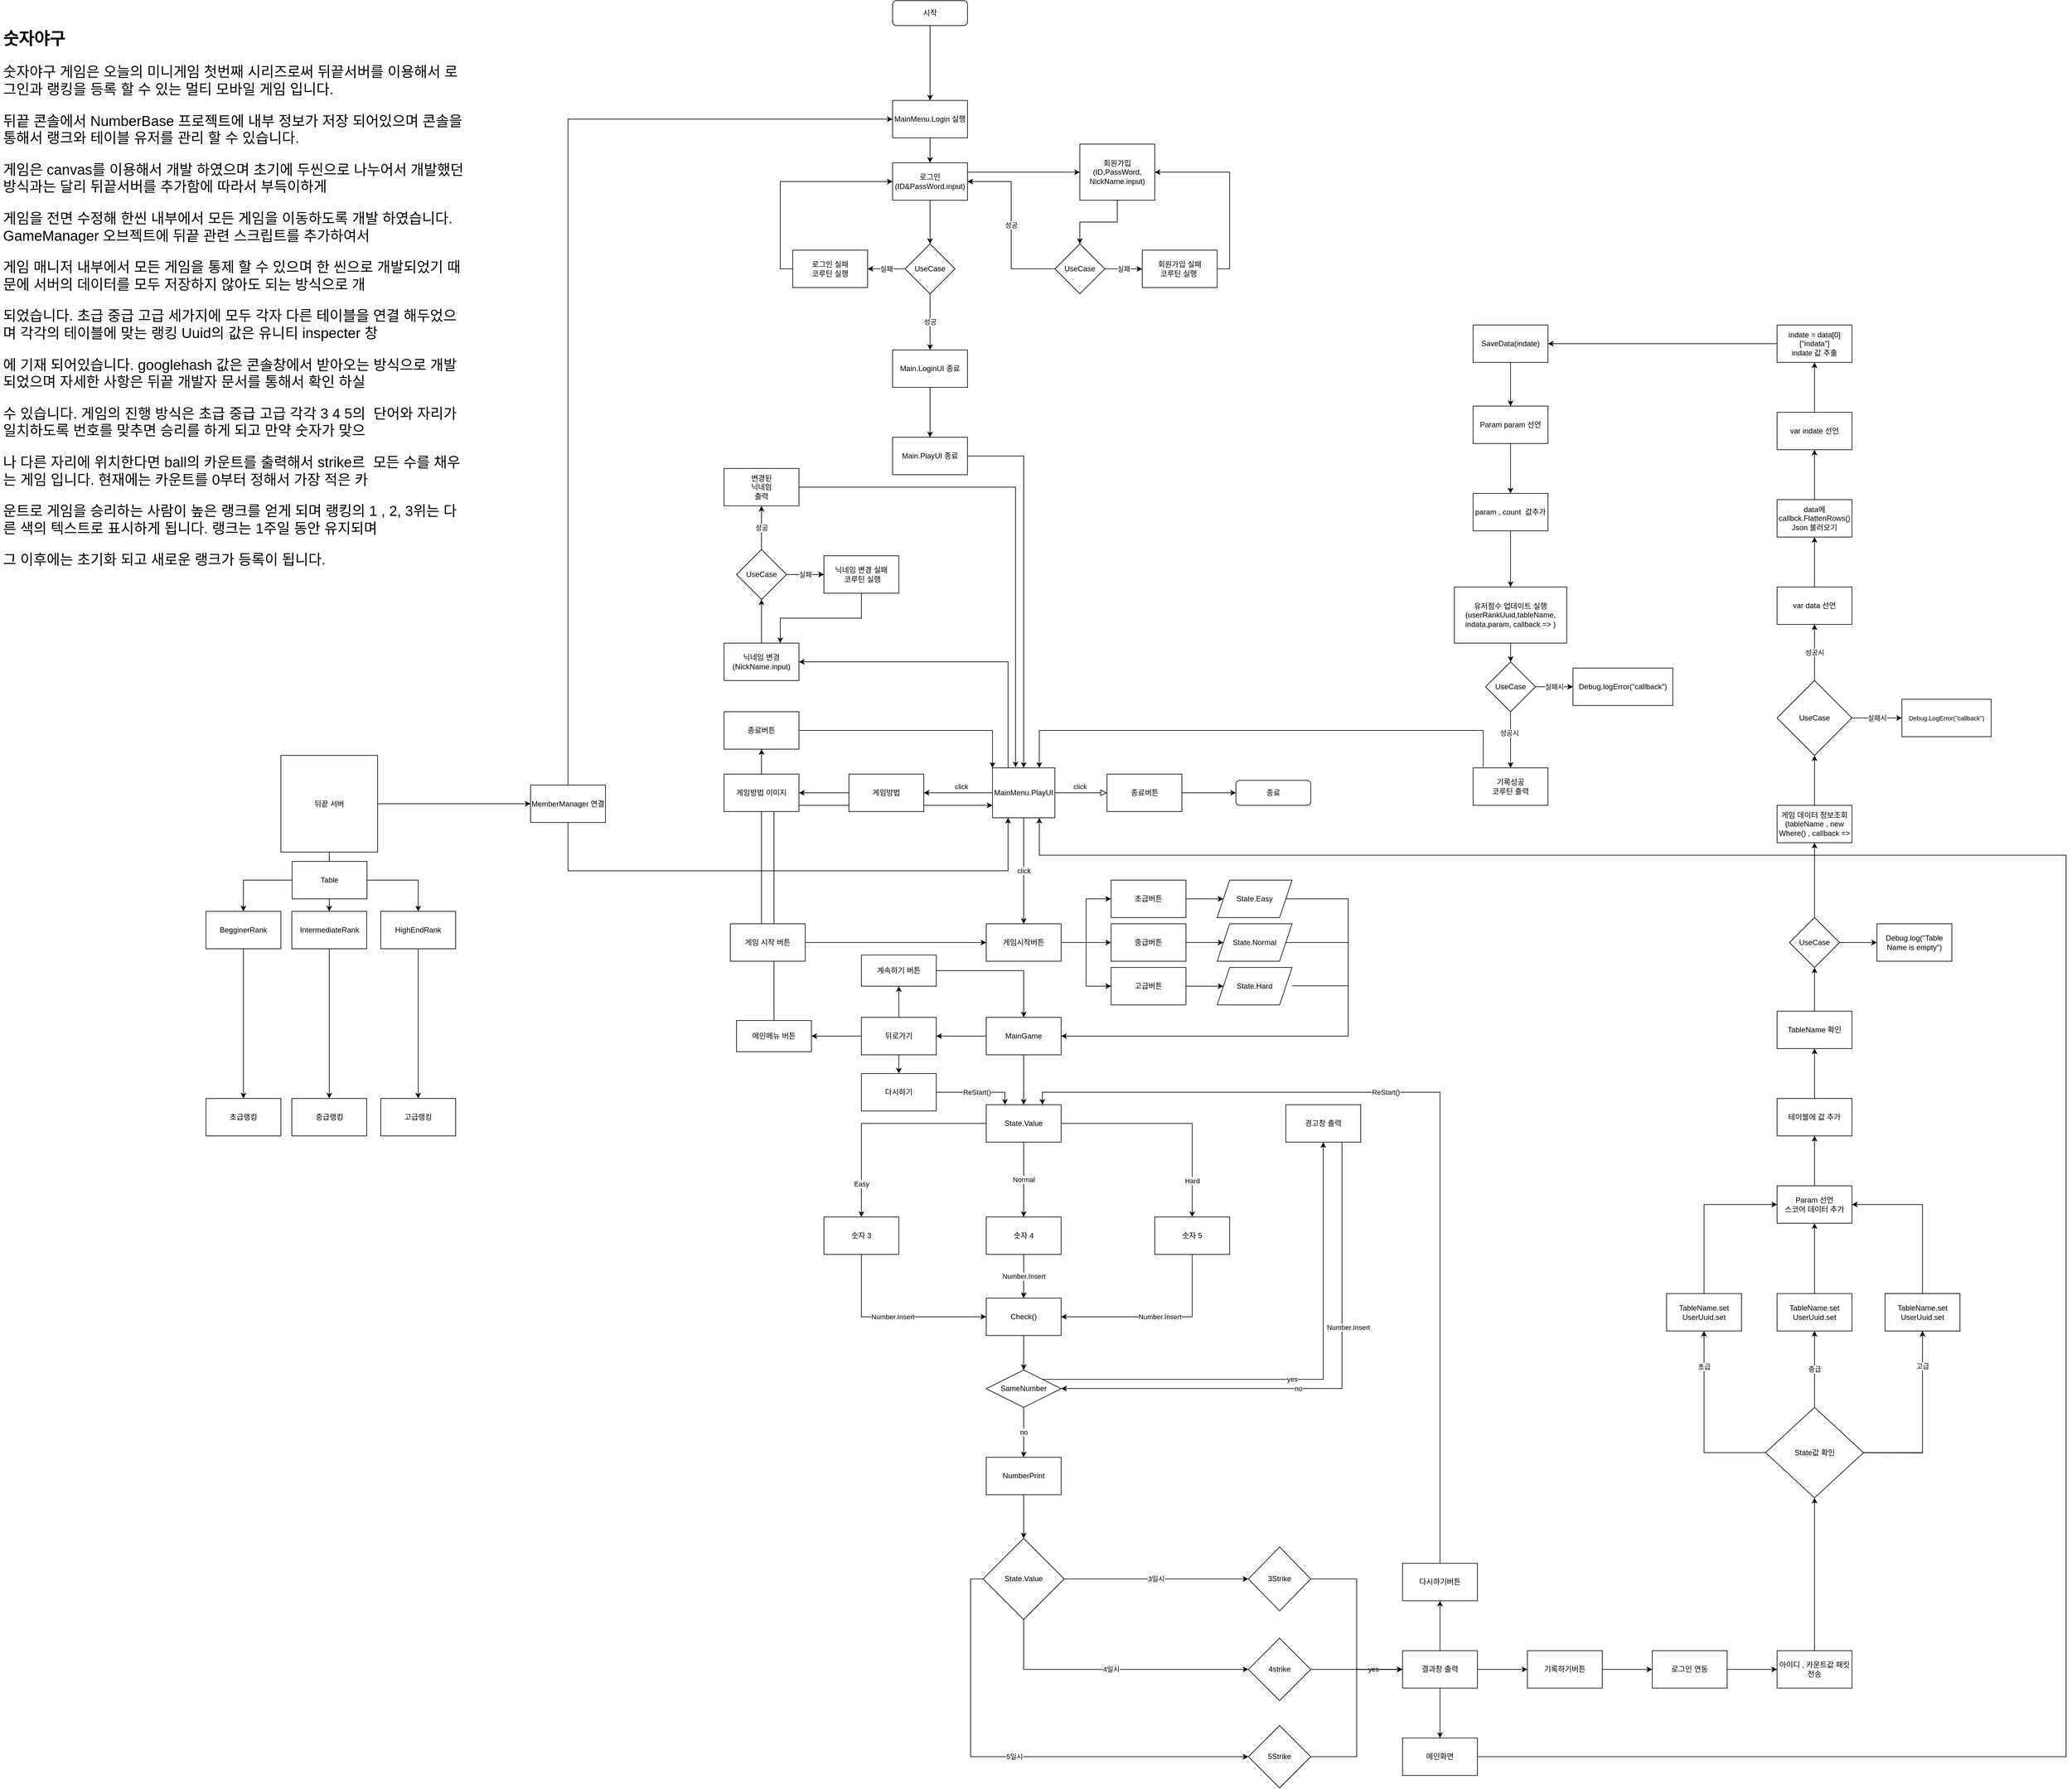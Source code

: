 <mxfile version="14.6.13" type="github">
  <diagram id="C5RBs43oDa-KdzZeNtuy" name="Page-1">
    <mxGraphModel dx="8764" dy="5139" grid="1" gridSize="10" guides="1" tooltips="1" connect="1" arrows="1" fold="1" page="1" pageScale="1" pageWidth="827" pageHeight="1169" math="0" shadow="0">
      <root>
        <mxCell id="WIyWlLk6GJQsqaUBKTNV-0" />
        <mxCell id="WIyWlLk6GJQsqaUBKTNV-1" parent="WIyWlLk6GJQsqaUBKTNV-0" />
        <mxCell id="OaZcFm6w8ohhtad2Yirw-184" style="edgeStyle=orthogonalEdgeStyle;rounded=0;orthogonalLoop=1;jettySize=auto;html=1;entryX=0;entryY=0.75;entryDx=0;entryDy=0;exitX=0.5;exitY=0;exitDx=0;exitDy=0;" edge="1" parent="WIyWlLk6GJQsqaUBKTNV-1" source="OaZcFm6w8ohhtad2Yirw-182" target="WIyWlLk6GJQsqaUBKTNV-6">
          <mxGeometry relative="1" as="geometry" />
        </mxCell>
        <mxCell id="WIyWlLk6GJQsqaUBKTNV-5" value="click" style="edgeStyle=orthogonalEdgeStyle;rounded=0;html=1;jettySize=auto;orthogonalLoop=1;fontSize=11;endArrow=block;endFill=0;endSize=8;strokeWidth=1;shadow=0;labelBackgroundColor=none;entryX=0;entryY=0.5;entryDx=0;entryDy=0;" parent="WIyWlLk6GJQsqaUBKTNV-1" source="WIyWlLk6GJQsqaUBKTNV-6" target="e6XdqgQ0KWwg-wVy7-in-0" edge="1">
          <mxGeometry x="-0.042" y="10" relative="1" as="geometry">
            <mxPoint as="offset" />
          </mxGeometry>
        </mxCell>
        <mxCell id="e6XdqgQ0KWwg-wVy7-in-4" value="click" style="edgeStyle=orthogonalEdgeStyle;rounded=0;orthogonalLoop=1;jettySize=auto;html=1;" parent="WIyWlLk6GJQsqaUBKTNV-1" source="WIyWlLk6GJQsqaUBKTNV-6" target="e6XdqgQ0KWwg-wVy7-in-2" edge="1">
          <mxGeometry relative="1" as="geometry" />
        </mxCell>
        <mxCell id="e6XdqgQ0KWwg-wVy7-in-5" value="click" style="edgeStyle=orthogonalEdgeStyle;rounded=0;orthogonalLoop=1;jettySize=auto;html=1;" parent="WIyWlLk6GJQsqaUBKTNV-1" source="WIyWlLk6GJQsqaUBKTNV-6" target="e6XdqgQ0KWwg-wVy7-in-3" edge="1">
          <mxGeometry x="-0.091" y="-10" relative="1" as="geometry">
            <mxPoint as="offset" />
          </mxGeometry>
        </mxCell>
        <mxCell id="WIyWlLk6GJQsqaUBKTNV-6" value="MainMenu.PlayUI" style="rounded=0;whiteSpace=wrap;html=1;shadow=0;fontFamily=Helvetica;fontSize=12;fontColor=#000000;align=center;strokeColor=#000000;strokeWidth=1;fillColor=#ffffff;" parent="WIyWlLk6GJQsqaUBKTNV-1" vertex="1">
          <mxGeometry x="170" y="170" width="100" height="80" as="geometry" />
        </mxCell>
        <mxCell id="WIyWlLk6GJQsqaUBKTNV-7" value="종료" style="rounded=1;whiteSpace=wrap;html=1;fontSize=12;glass=0;strokeWidth=1;shadow=0;" parent="WIyWlLk6GJQsqaUBKTNV-1" vertex="1">
          <mxGeometry x="560" y="190" width="120" height="40" as="geometry" />
        </mxCell>
        <mxCell id="e6XdqgQ0KWwg-wVy7-in-6" style="edgeStyle=orthogonalEdgeStyle;rounded=0;orthogonalLoop=1;jettySize=auto;html=1;" parent="WIyWlLk6GJQsqaUBKTNV-1" source="e6XdqgQ0KWwg-wVy7-in-0" target="WIyWlLk6GJQsqaUBKTNV-7" edge="1">
          <mxGeometry relative="1" as="geometry" />
        </mxCell>
        <mxCell id="e6XdqgQ0KWwg-wVy7-in-0" value="종료버튼" style="rounded=0;whiteSpace=wrap;html=1;" parent="WIyWlLk6GJQsqaUBKTNV-1" vertex="1">
          <mxGeometry x="353.5" y="180" width="120" height="60" as="geometry" />
        </mxCell>
        <mxCell id="e6XdqgQ0KWwg-wVy7-in-12" style="edgeStyle=orthogonalEdgeStyle;rounded=0;orthogonalLoop=1;jettySize=auto;html=1;entryX=0;entryY=0.5;entryDx=0;entryDy=0;" parent="WIyWlLk6GJQsqaUBKTNV-1" source="e6XdqgQ0KWwg-wVy7-in-2" target="e6XdqgQ0KWwg-wVy7-in-11" edge="1">
          <mxGeometry relative="1" as="geometry" />
        </mxCell>
        <mxCell id="e6XdqgQ0KWwg-wVy7-in-13" style="edgeStyle=orthogonalEdgeStyle;rounded=0;orthogonalLoop=1;jettySize=auto;html=1;entryX=0;entryY=0.5;entryDx=0;entryDy=0;" parent="WIyWlLk6GJQsqaUBKTNV-1" source="e6XdqgQ0KWwg-wVy7-in-2" target="e6XdqgQ0KWwg-wVy7-in-10" edge="1">
          <mxGeometry relative="1" as="geometry" />
        </mxCell>
        <mxCell id="e6XdqgQ0KWwg-wVy7-in-14" style="edgeStyle=orthogonalEdgeStyle;rounded=0;orthogonalLoop=1;jettySize=auto;html=1;entryX=0;entryY=0.5;entryDx=0;entryDy=0;" parent="WIyWlLk6GJQsqaUBKTNV-1" source="e6XdqgQ0KWwg-wVy7-in-2" target="e6XdqgQ0KWwg-wVy7-in-9" edge="1">
          <mxGeometry relative="1" as="geometry" />
        </mxCell>
        <mxCell id="e6XdqgQ0KWwg-wVy7-in-2" value="게임시작버튼" style="rounded=0;whiteSpace=wrap;html=1;" parent="WIyWlLk6GJQsqaUBKTNV-1" vertex="1">
          <mxGeometry x="160" y="420" width="120" height="60" as="geometry" />
        </mxCell>
        <mxCell id="e6XdqgQ0KWwg-wVy7-in-16" value="" style="edgeStyle=orthogonalEdgeStyle;rounded=0;orthogonalLoop=1;jettySize=auto;html=1;" parent="WIyWlLk6GJQsqaUBKTNV-1" source="e6XdqgQ0KWwg-wVy7-in-3" target="e6XdqgQ0KWwg-wVy7-in-15" edge="1">
          <mxGeometry relative="1" as="geometry" />
        </mxCell>
        <mxCell id="e6XdqgQ0KWwg-wVy7-in-27" value="" style="edgeStyle=orthogonalEdgeStyle;rounded=0;orthogonalLoop=1;jettySize=auto;html=1;" parent="WIyWlLk6GJQsqaUBKTNV-1" source="e6XdqgQ0KWwg-wVy7-in-9" target="e6XdqgQ0KWwg-wVy7-in-24" edge="1">
          <mxGeometry relative="1" as="geometry" />
        </mxCell>
        <mxCell id="e6XdqgQ0KWwg-wVy7-in-9" value="고급버튼" style="rounded=0;whiteSpace=wrap;html=1;" parent="WIyWlLk6GJQsqaUBKTNV-1" vertex="1">
          <mxGeometry x="360" y="490" width="120" height="60" as="geometry" />
        </mxCell>
        <mxCell id="e6XdqgQ0KWwg-wVy7-in-26" value="" style="edgeStyle=orthogonalEdgeStyle;rounded=0;orthogonalLoop=1;jettySize=auto;html=1;" parent="WIyWlLk6GJQsqaUBKTNV-1" source="e6XdqgQ0KWwg-wVy7-in-10" target="e6XdqgQ0KWwg-wVy7-in-23" edge="1">
          <mxGeometry relative="1" as="geometry" />
        </mxCell>
        <mxCell id="e6XdqgQ0KWwg-wVy7-in-10" value="중급버튼" style="rounded=0;whiteSpace=wrap;html=1;" parent="WIyWlLk6GJQsqaUBKTNV-1" vertex="1">
          <mxGeometry x="360" y="420" width="120" height="60" as="geometry" />
        </mxCell>
        <mxCell id="e6XdqgQ0KWwg-wVy7-in-25" value="" style="edgeStyle=orthogonalEdgeStyle;rounded=0;orthogonalLoop=1;jettySize=auto;html=1;" parent="WIyWlLk6GJQsqaUBKTNV-1" source="e6XdqgQ0KWwg-wVy7-in-11" target="e6XdqgQ0KWwg-wVy7-in-21" edge="1">
          <mxGeometry relative="1" as="geometry" />
        </mxCell>
        <mxCell id="e6XdqgQ0KWwg-wVy7-in-11" value="초급버튼" style="rounded=0;whiteSpace=wrap;html=1;" parent="WIyWlLk6GJQsqaUBKTNV-1" vertex="1">
          <mxGeometry x="360" y="350" width="120" height="60" as="geometry" />
        </mxCell>
        <mxCell id="e6XdqgQ0KWwg-wVy7-in-18" value="" style="edgeStyle=orthogonalEdgeStyle;rounded=0;orthogonalLoop=1;jettySize=auto;html=1;" parent="WIyWlLk6GJQsqaUBKTNV-1" source="e6XdqgQ0KWwg-wVy7-in-15" target="e6XdqgQ0KWwg-wVy7-in-17" edge="1">
          <mxGeometry relative="1" as="geometry" />
        </mxCell>
        <mxCell id="OaZcFm6w8ohhtad2Yirw-153" value="" style="edgeStyle=orthogonalEdgeStyle;rounded=0;orthogonalLoop=1;jettySize=auto;html=1;" edge="1" parent="WIyWlLk6GJQsqaUBKTNV-1" source="e6XdqgQ0KWwg-wVy7-in-15">
          <mxGeometry relative="1" as="geometry">
            <mxPoint x="-200" y="430" as="targetPoint" />
          </mxGeometry>
        </mxCell>
        <mxCell id="e6XdqgQ0KWwg-wVy7-in-19" style="edgeStyle=orthogonalEdgeStyle;rounded=0;orthogonalLoop=1;jettySize=auto;html=1;entryX=0;entryY=0;entryDx=0;entryDy=0;" parent="WIyWlLk6GJQsqaUBKTNV-1" source="e6XdqgQ0KWwg-wVy7-in-17" target="WIyWlLk6GJQsqaUBKTNV-6" edge="1">
          <mxGeometry relative="1" as="geometry" />
        </mxCell>
        <mxCell id="e6XdqgQ0KWwg-wVy7-in-17" value="종료버튼" style="rounded=0;whiteSpace=wrap;html=1;" parent="WIyWlLk6GJQsqaUBKTNV-1" vertex="1">
          <mxGeometry x="-260" y="80" width="120" height="60" as="geometry" />
        </mxCell>
        <mxCell id="e6XdqgQ0KWwg-wVy7-in-32" style="edgeStyle=orthogonalEdgeStyle;rounded=0;orthogonalLoop=1;jettySize=auto;html=1;entryX=1;entryY=0.5;entryDx=0;entryDy=0;" parent="WIyWlLk6GJQsqaUBKTNV-1" source="e6XdqgQ0KWwg-wVy7-in-21" target="e6XdqgQ0KWwg-wVy7-in-28" edge="1">
          <mxGeometry relative="1" as="geometry">
            <Array as="points">
              <mxPoint x="740" y="380" />
              <mxPoint x="740" y="600" />
            </Array>
          </mxGeometry>
        </mxCell>
        <mxCell id="e6XdqgQ0KWwg-wVy7-in-21" value="State.Easy" style="shape=parallelogram;perimeter=parallelogramPerimeter;whiteSpace=wrap;html=1;fixedSize=1;fontFamily=Helvetica;fontSize=12;fontColor=#000000;align=center;strokeColor=#000000;fillColor=#ffffff;" parent="WIyWlLk6GJQsqaUBKTNV-1" vertex="1">
          <mxGeometry x="530" y="350" width="120" height="60" as="geometry" />
        </mxCell>
        <mxCell id="e6XdqgQ0KWwg-wVy7-in-23" value="&lt;span&gt;State.Normal&lt;/span&gt;" style="shape=parallelogram;perimeter=parallelogramPerimeter;whiteSpace=wrap;html=1;fixedSize=1;fontFamily=Helvetica;fontSize=12;fontColor=#000000;align=center;strokeColor=#000000;fillColor=#ffffff;" parent="WIyWlLk6GJQsqaUBKTNV-1" vertex="1">
          <mxGeometry x="530" y="420" width="120" height="60" as="geometry" />
        </mxCell>
        <mxCell id="e6XdqgQ0KWwg-wVy7-in-24" value="&lt;span style=&quot;color: rgb(0 , 0 , 0) ; font-family: &amp;#34;helvetica&amp;#34; ; font-size: 12px ; font-style: normal ; font-weight: 400 ; letter-spacing: normal ; text-align: center ; text-indent: 0px ; text-transform: none ; word-spacing: 0px ; background-color: rgb(248 , 249 , 250) ; display: inline ; float: none&quot;&gt;State.Hard&lt;/span&gt;" style="shape=parallelogram;perimeter=parallelogramPerimeter;whiteSpace=wrap;html=1;fixedSize=1;fontFamily=Helvetica;fontSize=12;fontColor=#000000;align=center;strokeColor=#000000;fillColor=#ffffff;" parent="WIyWlLk6GJQsqaUBKTNV-1" vertex="1">
          <mxGeometry x="530" y="490" width="120" height="60" as="geometry" />
        </mxCell>
        <mxCell id="OaZcFm6w8ohhtad2Yirw-181" value="" style="edgeStyle=orthogonalEdgeStyle;rounded=0;orthogonalLoop=1;jettySize=auto;html=1;" edge="1" parent="WIyWlLk6GJQsqaUBKTNV-1" source="e6XdqgQ0KWwg-wVy7-in-28" target="OaZcFm6w8ohhtad2Yirw-180">
          <mxGeometry relative="1" as="geometry" />
        </mxCell>
        <mxCell id="e6XdqgQ0KWwg-wVy7-in-28" value="MainGame" style="rounded=0;whiteSpace=wrap;html=1;" parent="WIyWlLk6GJQsqaUBKTNV-1" vertex="1">
          <mxGeometry x="160" y="570" width="120" height="60" as="geometry" />
        </mxCell>
        <mxCell id="e6XdqgQ0KWwg-wVy7-in-35" value="" style="endArrow=none;html=1;exitX=1;exitY=0.5;exitDx=0;exitDy=0;" parent="WIyWlLk6GJQsqaUBKTNV-1" source="e6XdqgQ0KWwg-wVy7-in-23" edge="1">
          <mxGeometry width="50" height="50" relative="1" as="geometry">
            <mxPoint x="640" y="550" as="sourcePoint" />
            <mxPoint x="740" y="450" as="targetPoint" />
          </mxGeometry>
        </mxCell>
        <mxCell id="e6XdqgQ0KWwg-wVy7-in-36" value="" style="endArrow=none;html=1;exitX=1;exitY=0.5;exitDx=0;exitDy=0;" parent="WIyWlLk6GJQsqaUBKTNV-1" edge="1">
          <mxGeometry width="50" height="50" relative="1" as="geometry">
            <mxPoint x="650" y="519.41" as="sourcePoint" />
            <mxPoint x="740" y="519.41" as="targetPoint" />
          </mxGeometry>
        </mxCell>
        <mxCell id="e6XdqgQ0KWwg-wVy7-in-41" value="Normal" style="edgeStyle=orthogonalEdgeStyle;rounded=0;orthogonalLoop=1;jettySize=auto;html=1;" parent="WIyWlLk6GJQsqaUBKTNV-1" source="e6XdqgQ0KWwg-wVy7-in-38" target="e6XdqgQ0KWwg-wVy7-in-40" edge="1">
          <mxGeometry relative="1" as="geometry" />
        </mxCell>
        <mxCell id="e6XdqgQ0KWwg-wVy7-in-46" value="" style="edgeStyle=orthogonalEdgeStyle;rounded=0;orthogonalLoop=1;jettySize=auto;html=1;" parent="WIyWlLk6GJQsqaUBKTNV-1" source="e6XdqgQ0KWwg-wVy7-in-38" target="e6XdqgQ0KWwg-wVy7-in-45" edge="1">
          <mxGeometry relative="1" as="geometry">
            <mxPoint x="120" y="750.0" as="sourcePoint" />
          </mxGeometry>
        </mxCell>
        <mxCell id="e6XdqgQ0KWwg-wVy7-in-87" value="Hard" style="edgeLabel;html=1;align=center;verticalAlign=middle;resizable=0;points=[];" parent="e6XdqgQ0KWwg-wVy7-in-46" vertex="1" connectable="0">
          <mxGeometry x="0.679" relative="1" as="geometry">
            <mxPoint as="offset" />
          </mxGeometry>
        </mxCell>
        <mxCell id="e6XdqgQ0KWwg-wVy7-in-58" style="edgeStyle=orthogonalEdgeStyle;rounded=0;orthogonalLoop=1;jettySize=auto;html=1;entryX=0.5;entryY=0;entryDx=0;entryDy=0;" parent="WIyWlLk6GJQsqaUBKTNV-1" source="e6XdqgQ0KWwg-wVy7-in-38" target="e6XdqgQ0KWwg-wVy7-in-55" edge="1">
          <mxGeometry relative="1" as="geometry" />
        </mxCell>
        <mxCell id="e6XdqgQ0KWwg-wVy7-in-86" value="Easy" style="edgeLabel;html=1;align=center;verticalAlign=middle;resizable=0;points=[];" parent="e6XdqgQ0KWwg-wVy7-in-58" vertex="1" connectable="0">
          <mxGeometry x="0.693" relative="1" as="geometry">
            <mxPoint as="offset" />
          </mxGeometry>
        </mxCell>
        <mxCell id="e6XdqgQ0KWwg-wVy7-in-38" value="State.Value" style="rounded=0;whiteSpace=wrap;html=1;" parent="WIyWlLk6GJQsqaUBKTNV-1" vertex="1">
          <mxGeometry x="160" y="710" width="120" height="60" as="geometry" />
        </mxCell>
        <mxCell id="e6XdqgQ0KWwg-wVy7-in-39" value="" style="endArrow=classic;html=1;exitX=0.5;exitY=1;exitDx=0;exitDy=0;entryX=0.5;entryY=0;entryDx=0;entryDy=0;" parent="WIyWlLk6GJQsqaUBKTNV-1" source="e6XdqgQ0KWwg-wVy7-in-28" target="e6XdqgQ0KWwg-wVy7-in-38" edge="1">
          <mxGeometry width="50" height="50" relative="1" as="geometry">
            <mxPoint x="390" y="780" as="sourcePoint" />
            <mxPoint x="440" y="730" as="targetPoint" />
          </mxGeometry>
        </mxCell>
        <mxCell id="e6XdqgQ0KWwg-wVy7-in-50" value="Number.Insert" style="edgeStyle=orthogonalEdgeStyle;rounded=0;orthogonalLoop=1;jettySize=auto;html=1;entryX=0.5;entryY=0;entryDx=0;entryDy=0;" parent="WIyWlLk6GJQsqaUBKTNV-1" source="e6XdqgQ0KWwg-wVy7-in-40" target="OaZcFm6w8ohhtad2Yirw-9" edge="1">
          <mxGeometry relative="1" as="geometry" />
        </mxCell>
        <mxCell id="e6XdqgQ0KWwg-wVy7-in-40" value="숫자 4" style="rounded=0;whiteSpace=wrap;html=1;" parent="WIyWlLk6GJQsqaUBKTNV-1" vertex="1">
          <mxGeometry x="160" y="890" width="120" height="60" as="geometry" />
        </mxCell>
        <mxCell id="e6XdqgQ0KWwg-wVy7-in-45" value="숫자 5" style="rounded=0;whiteSpace=wrap;html=1;" parent="WIyWlLk6GJQsqaUBKTNV-1" vertex="1">
          <mxGeometry x="430" y="890" width="120" height="60" as="geometry" />
        </mxCell>
        <mxCell id="e6XdqgQ0KWwg-wVy7-in-66" value="no" style="edgeStyle=orthogonalEdgeStyle;rounded=0;orthogonalLoop=1;jettySize=auto;html=1;" parent="WIyWlLk6GJQsqaUBKTNV-1" source="e6XdqgQ0KWwg-wVy7-in-49" target="e6XdqgQ0KWwg-wVy7-in-65" edge="1">
          <mxGeometry relative="1" as="geometry" />
        </mxCell>
        <mxCell id="e6XdqgQ0KWwg-wVy7-in-92" value="yes" style="edgeStyle=orthogonalEdgeStyle;rounded=0;orthogonalLoop=1;jettySize=auto;html=1;entryX=0.5;entryY=1;entryDx=0;entryDy=0;exitX=1;exitY=0;exitDx=0;exitDy=0;" parent="WIyWlLk6GJQsqaUBKTNV-1" source="e6XdqgQ0KWwg-wVy7-in-49" target="e6XdqgQ0KWwg-wVy7-in-89" edge="1">
          <mxGeometry x="-0.036" relative="1" as="geometry">
            <mxPoint as="offset" />
          </mxGeometry>
        </mxCell>
        <mxCell id="e6XdqgQ0KWwg-wVy7-in-49" value="SameNumber" style="rhombus;whiteSpace=wrap;html=1;fontFamily=Helvetica;fontSize=12;fontColor=#000000;align=center;strokeColor=#000000;fillColor=#ffffff;" parent="WIyWlLk6GJQsqaUBKTNV-1" vertex="1">
          <mxGeometry x="160" y="1135.25" width="120" height="60" as="geometry" />
        </mxCell>
        <mxCell id="e6XdqgQ0KWwg-wVy7-in-55" value="숫자 3" style="rounded=0;whiteSpace=wrap;html=1;" parent="WIyWlLk6GJQsqaUBKTNV-1" vertex="1">
          <mxGeometry x="-100" y="890" width="120" height="60" as="geometry" />
        </mxCell>
        <mxCell id="e6XdqgQ0KWwg-wVy7-in-56" value="Number.Insert" style="edgeStyle=orthogonalEdgeStyle;rounded=0;orthogonalLoop=1;jettySize=auto;html=1;entryX=0;entryY=0.5;entryDx=0;entryDy=0;exitX=0.5;exitY=1;exitDx=0;exitDy=0;" parent="WIyWlLk6GJQsqaUBKTNV-1" source="e6XdqgQ0KWwg-wVy7-in-55" target="OaZcFm6w8ohhtad2Yirw-9" edge="1">
          <mxGeometry relative="1" as="geometry">
            <mxPoint x="-40" y="1030" as="targetPoint" />
            <Array as="points">
              <mxPoint x="-40" y="1050" />
            </Array>
          </mxGeometry>
        </mxCell>
        <mxCell id="e6XdqgQ0KWwg-wVy7-in-72" value="" style="edgeStyle=orthogonalEdgeStyle;rounded=0;orthogonalLoop=1;jettySize=auto;html=1;" parent="WIyWlLk6GJQsqaUBKTNV-1" source="e6XdqgQ0KWwg-wVy7-in-65" edge="1">
          <mxGeometry relative="1" as="geometry">
            <mxPoint x="220" y="1405.25" as="targetPoint" />
          </mxGeometry>
        </mxCell>
        <mxCell id="e6XdqgQ0KWwg-wVy7-in-65" value="&lt;span&gt;NumberPrint&lt;/span&gt;" style="whiteSpace=wrap;html=1;" parent="WIyWlLk6GJQsqaUBKTNV-1" vertex="1">
          <mxGeometry x="160" y="1275.25" width="120" height="60" as="geometry" />
        </mxCell>
        <mxCell id="e6XdqgQ0KWwg-wVy7-in-83" style="edgeStyle=orthogonalEdgeStyle;rounded=0;orthogonalLoop=1;jettySize=auto;html=1;exitX=0.5;exitY=1;exitDx=0;exitDy=0;entryX=1;entryY=0.5;entryDx=0;entryDy=0;" parent="WIyWlLk6GJQsqaUBKTNV-1" source="e6XdqgQ0KWwg-wVy7-in-45" target="OaZcFm6w8ohhtad2Yirw-9" edge="1">
          <mxGeometry relative="1" as="geometry">
            <Array as="points">
              <mxPoint x="490" y="1050" />
            </Array>
          </mxGeometry>
        </mxCell>
        <mxCell id="e6XdqgQ0KWwg-wVy7-in-84" value="Number.Insert" style="edgeLabel;html=1;align=center;verticalAlign=middle;resizable=0;points=[];" parent="e6XdqgQ0KWwg-wVy7-in-83" vertex="1" connectable="0">
          <mxGeometry x="-0.018" relative="1" as="geometry">
            <mxPoint as="offset" />
          </mxGeometry>
        </mxCell>
        <mxCell id="e6XdqgQ0KWwg-wVy7-in-93" value="no" style="edgeStyle=orthogonalEdgeStyle;rounded=0;orthogonalLoop=1;jettySize=auto;html=1;exitX=0.75;exitY=1;exitDx=0;exitDy=0;entryX=1;entryY=0.5;entryDx=0;entryDy=0;" parent="WIyWlLk6GJQsqaUBKTNV-1" source="e6XdqgQ0KWwg-wVy7-in-89" target="e6XdqgQ0KWwg-wVy7-in-49" edge="1">
          <mxGeometry x="0.1" relative="1" as="geometry">
            <mxPoint x="600" y="1040" as="targetPoint" />
            <Array as="points">
              <mxPoint x="730" y="1165" />
              <mxPoint x="280" y="1165" />
            </Array>
            <mxPoint as="offset" />
          </mxGeometry>
        </mxCell>
        <mxCell id="e6XdqgQ0KWwg-wVy7-in-94" value="Number.Insert" style="edgeLabel;html=1;align=center;verticalAlign=middle;resizable=0;points=[];" parent="e6XdqgQ0KWwg-wVy7-in-93" vertex="1" connectable="0">
          <mxGeometry x="-0.306" relative="1" as="geometry">
            <mxPoint x="10" y="3" as="offset" />
          </mxGeometry>
        </mxCell>
        <mxCell id="e6XdqgQ0KWwg-wVy7-in-89" value="경고창 출력" style="rounded=0;whiteSpace=wrap;html=1;" parent="WIyWlLk6GJQsqaUBKTNV-1" vertex="1">
          <mxGeometry x="640" y="710" width="120" height="60" as="geometry" />
        </mxCell>
        <mxCell id="e6XdqgQ0KWwg-wVy7-in-99" value="3일시" style="edgeStyle=orthogonalEdgeStyle;rounded=0;orthogonalLoop=1;jettySize=auto;html=1;" parent="WIyWlLk6GJQsqaUBKTNV-1" source="e6XdqgQ0KWwg-wVy7-in-95" target="e6XdqgQ0KWwg-wVy7-in-100" edge="1">
          <mxGeometry relative="1" as="geometry">
            <mxPoint x="480" y="1595.25" as="targetPoint" />
          </mxGeometry>
        </mxCell>
        <mxCell id="e6XdqgQ0KWwg-wVy7-in-101" value="4일시" style="edgeStyle=orthogonalEdgeStyle;rounded=0;orthogonalLoop=1;jettySize=auto;html=1;exitX=0.5;exitY=1;exitDx=0;exitDy=0;entryX=0;entryY=0.5;entryDx=0;entryDy=0;" parent="WIyWlLk6GJQsqaUBKTNV-1" source="e6XdqgQ0KWwg-wVy7-in-95" target="e6XdqgQ0KWwg-wVy7-in-98" edge="1">
          <mxGeometry relative="1" as="geometry" />
        </mxCell>
        <mxCell id="e6XdqgQ0KWwg-wVy7-in-95" value="State.Value" style="rhombus;whiteSpace=wrap;html=1;" parent="WIyWlLk6GJQsqaUBKTNV-1" vertex="1">
          <mxGeometry x="155" y="1405.25" width="130" height="130" as="geometry" />
        </mxCell>
        <mxCell id="e6XdqgQ0KWwg-wVy7-in-96" value="5일시" style="edgeStyle=orthogonalEdgeStyle;rounded=0;orthogonalLoop=1;jettySize=auto;html=1;entryX=0;entryY=0.5;entryDx=0;entryDy=0;exitX=0;exitY=0.5;exitDx=0;exitDy=0;" parent="WIyWlLk6GJQsqaUBKTNV-1" source="e6XdqgQ0KWwg-wVy7-in-95" target="e6XdqgQ0KWwg-wVy7-in-97" edge="1">
          <mxGeometry relative="1" as="geometry">
            <mxPoint x="155" y="1465.25" as="sourcePoint" />
          </mxGeometry>
        </mxCell>
        <mxCell id="e6XdqgQ0KWwg-wVy7-in-110" style="edgeStyle=orthogonalEdgeStyle;rounded=0;orthogonalLoop=1;jettySize=auto;html=1;entryX=0;entryY=0.5;entryDx=0;entryDy=0;" parent="WIyWlLk6GJQsqaUBKTNV-1" source="e6XdqgQ0KWwg-wVy7-in-97" target="e6XdqgQ0KWwg-wVy7-in-103" edge="1">
          <mxGeometry relative="1" as="geometry" />
        </mxCell>
        <mxCell id="e6XdqgQ0KWwg-wVy7-in-97" value="5Strike" style="rhombus;whiteSpace=wrap;html=1;" parent="WIyWlLk6GJQsqaUBKTNV-1" vertex="1">
          <mxGeometry x="580" y="1705.25" width="100" height="100" as="geometry" />
        </mxCell>
        <mxCell id="e6XdqgQ0KWwg-wVy7-in-108" value="yes" style="edgeStyle=orthogonalEdgeStyle;rounded=0;orthogonalLoop=1;jettySize=auto;html=1;" parent="WIyWlLk6GJQsqaUBKTNV-1" source="e6XdqgQ0KWwg-wVy7-in-98" target="e6XdqgQ0KWwg-wVy7-in-103" edge="1">
          <mxGeometry x="0.36" relative="1" as="geometry">
            <mxPoint as="offset" />
          </mxGeometry>
        </mxCell>
        <mxCell id="e6XdqgQ0KWwg-wVy7-in-98" value="4strike" style="rhombus;whiteSpace=wrap;html=1;" parent="WIyWlLk6GJQsqaUBKTNV-1" vertex="1">
          <mxGeometry x="580" y="1565.25" width="100" height="100" as="geometry" />
        </mxCell>
        <mxCell id="e6XdqgQ0KWwg-wVy7-in-109" style="edgeStyle=orthogonalEdgeStyle;rounded=0;orthogonalLoop=1;jettySize=auto;html=1;entryX=0;entryY=0.5;entryDx=0;entryDy=0;" parent="WIyWlLk6GJQsqaUBKTNV-1" source="e6XdqgQ0KWwg-wVy7-in-100" target="e6XdqgQ0KWwg-wVy7-in-103" edge="1">
          <mxGeometry relative="1" as="geometry" />
        </mxCell>
        <mxCell id="e6XdqgQ0KWwg-wVy7-in-100" value="3Strike" style="rhombus;whiteSpace=wrap;html=1;" parent="WIyWlLk6GJQsqaUBKTNV-1" vertex="1">
          <mxGeometry x="580" y="1419" width="100" height="102.5" as="geometry" />
        </mxCell>
        <mxCell id="e6XdqgQ0KWwg-wVy7-in-112" value="" style="edgeStyle=orthogonalEdgeStyle;rounded=0;orthogonalLoop=1;jettySize=auto;html=1;" parent="WIyWlLk6GJQsqaUBKTNV-1" source="e6XdqgQ0KWwg-wVy7-in-103" target="e6XdqgQ0KWwg-wVy7-in-111" edge="1">
          <mxGeometry relative="1" as="geometry" />
        </mxCell>
        <mxCell id="e6XdqgQ0KWwg-wVy7-in-114" value="" style="edgeStyle=orthogonalEdgeStyle;rounded=0;orthogonalLoop=1;jettySize=auto;html=1;" parent="WIyWlLk6GJQsqaUBKTNV-1" source="e6XdqgQ0KWwg-wVy7-in-103" target="e6XdqgQ0KWwg-wVy7-in-113" edge="1">
          <mxGeometry relative="1" as="geometry" />
        </mxCell>
        <mxCell id="e6XdqgQ0KWwg-wVy7-in-116" value="" style="edgeStyle=orthogonalEdgeStyle;rounded=0;orthogonalLoop=1;jettySize=auto;html=1;" parent="WIyWlLk6GJQsqaUBKTNV-1" source="e6XdqgQ0KWwg-wVy7-in-103" target="e6XdqgQ0KWwg-wVy7-in-115" edge="1">
          <mxGeometry relative="1" as="geometry" />
        </mxCell>
        <mxCell id="e6XdqgQ0KWwg-wVy7-in-103" value="결과창 출력" style="whiteSpace=wrap;html=1;" parent="WIyWlLk6GJQsqaUBKTNV-1" vertex="1">
          <mxGeometry x="827" y="1585.25" width="120" height="60" as="geometry" />
        </mxCell>
        <mxCell id="e6XdqgQ0KWwg-wVy7-in-127" value="ReStart()" style="edgeStyle=orthogonalEdgeStyle;rounded=0;orthogonalLoop=1;jettySize=auto;html=1;entryX=0.75;entryY=0;entryDx=0;entryDy=0;" parent="WIyWlLk6GJQsqaUBKTNV-1" source="e6XdqgQ0KWwg-wVy7-in-111" target="e6XdqgQ0KWwg-wVy7-in-38" edge="1">
          <mxGeometry x="0.193" relative="1" as="geometry">
            <Array as="points">
              <mxPoint x="887" y="690" />
              <mxPoint x="250" y="690" />
            </Array>
            <mxPoint as="offset" />
          </mxGeometry>
        </mxCell>
        <mxCell id="e6XdqgQ0KWwg-wVy7-in-111" value="다시하기버튼" style="whiteSpace=wrap;html=1;" parent="WIyWlLk6GJQsqaUBKTNV-1" vertex="1">
          <mxGeometry x="827" y="1445.25" width="120" height="60" as="geometry" />
        </mxCell>
        <mxCell id="e6XdqgQ0KWwg-wVy7-in-118" value="" style="edgeStyle=orthogonalEdgeStyle;rounded=0;orthogonalLoop=1;jettySize=auto;html=1;" parent="WIyWlLk6GJQsqaUBKTNV-1" source="e6XdqgQ0KWwg-wVy7-in-113" target="e6XdqgQ0KWwg-wVy7-in-117" edge="1">
          <mxGeometry relative="1" as="geometry" />
        </mxCell>
        <mxCell id="e6XdqgQ0KWwg-wVy7-in-113" value="기록하기버튼" style="whiteSpace=wrap;html=1;" parent="WIyWlLk6GJQsqaUBKTNV-1" vertex="1">
          <mxGeometry x="1027" y="1585.25" width="120" height="60" as="geometry" />
        </mxCell>
        <mxCell id="e6XdqgQ0KWwg-wVy7-in-128" style="edgeStyle=orthogonalEdgeStyle;rounded=0;orthogonalLoop=1;jettySize=auto;html=1;entryX=0.75;entryY=1;entryDx=0;entryDy=0;" parent="WIyWlLk6GJQsqaUBKTNV-1" source="e6XdqgQ0KWwg-wVy7-in-115" target="WIyWlLk6GJQsqaUBKTNV-6" edge="1">
          <mxGeometry relative="1" as="geometry">
            <Array as="points">
              <mxPoint x="1890" y="1755" />
              <mxPoint x="1890" y="310" />
              <mxPoint x="245" y="310" />
            </Array>
            <mxPoint x="681.2" y="310.09" as="targetPoint" />
          </mxGeometry>
        </mxCell>
        <mxCell id="e6XdqgQ0KWwg-wVy7-in-115" value="메인화면" style="whiteSpace=wrap;html=1;" parent="WIyWlLk6GJQsqaUBKTNV-1" vertex="1">
          <mxGeometry x="827" y="1725.25" width="120" height="60" as="geometry" />
        </mxCell>
        <mxCell id="e6XdqgQ0KWwg-wVy7-in-120" value="" style="edgeStyle=orthogonalEdgeStyle;rounded=0;orthogonalLoop=1;jettySize=auto;html=1;" parent="WIyWlLk6GJQsqaUBKTNV-1" source="e6XdqgQ0KWwg-wVy7-in-117" target="e6XdqgQ0KWwg-wVy7-in-119" edge="1">
          <mxGeometry relative="1" as="geometry" />
        </mxCell>
        <mxCell id="e6XdqgQ0KWwg-wVy7-in-117" value="로그인 연동" style="whiteSpace=wrap;html=1;" parent="WIyWlLk6GJQsqaUBKTNV-1" vertex="1">
          <mxGeometry x="1227" y="1585.25" width="120" height="60" as="geometry" />
        </mxCell>
        <mxCell id="e6XdqgQ0KWwg-wVy7-in-122" value="" style="edgeStyle=orthogonalEdgeStyle;rounded=0;orthogonalLoop=1;jettySize=auto;html=1;entryX=0.5;entryY=1;entryDx=0;entryDy=0;" parent="WIyWlLk6GJQsqaUBKTNV-1" source="e6XdqgQ0KWwg-wVy7-in-119" target="OaZcFm6w8ohhtad2Yirw-15" edge="1">
          <mxGeometry relative="1" as="geometry">
            <mxPoint x="1487" y="1330" as="targetPoint" />
          </mxGeometry>
        </mxCell>
        <mxCell id="e6XdqgQ0KWwg-wVy7-in-119" value="아이디 , 카운트값 패킷 전송" style="whiteSpace=wrap;html=1;" parent="WIyWlLk6GJQsqaUBKTNV-1" vertex="1">
          <mxGeometry x="1427" y="1585.25" width="120" height="60" as="geometry" />
        </mxCell>
        <mxCell id="OaZcFm6w8ohhtad2Yirw-124" style="edgeStyle=orthogonalEdgeStyle;rounded=0;orthogonalLoop=1;jettySize=auto;html=1;entryX=0;entryY=0.5;entryDx=0;entryDy=0;" edge="1" parent="WIyWlLk6GJQsqaUBKTNV-1" source="OaZcFm6w8ohhtad2Yirw-0" target="OaZcFm6w8ohhtad2Yirw-123">
          <mxGeometry relative="1" as="geometry" />
        </mxCell>
        <mxCell id="OaZcFm6w8ohhtad2Yirw-0" value="뒤끝 서버" style="whiteSpace=wrap;html=1;aspect=fixed;" vertex="1" parent="WIyWlLk6GJQsqaUBKTNV-1">
          <mxGeometry x="-970" y="150" width="155" height="155" as="geometry" />
        </mxCell>
        <mxCell id="OaZcFm6w8ohhtad2Yirw-96" value="" style="edgeStyle=orthogonalEdgeStyle;rounded=0;orthogonalLoop=1;jettySize=auto;html=1;exitX=0.5;exitY=1;exitDx=0;exitDy=0;" edge="1" parent="WIyWlLk6GJQsqaUBKTNV-1" source="OaZcFm6w8ohhtad2Yirw-1" target="OaZcFm6w8ohhtad2Yirw-99">
          <mxGeometry relative="1" as="geometry" />
        </mxCell>
        <mxCell id="OaZcFm6w8ohhtad2Yirw-1" value="BegginerRank" style="rounded=0;whiteSpace=wrap;html=1;" vertex="1" parent="WIyWlLk6GJQsqaUBKTNV-1">
          <mxGeometry x="-1090" y="400" width="120" height="60" as="geometry" />
        </mxCell>
        <mxCell id="OaZcFm6w8ohhtad2Yirw-102" style="edgeStyle=orthogonalEdgeStyle;rounded=0;orthogonalLoop=1;jettySize=auto;html=1;entryX=0.5;entryY=0;entryDx=0;entryDy=0;" edge="1" parent="WIyWlLk6GJQsqaUBKTNV-1" source="OaZcFm6w8ohhtad2Yirw-2" target="OaZcFm6w8ohhtad2Yirw-100">
          <mxGeometry relative="1" as="geometry" />
        </mxCell>
        <mxCell id="OaZcFm6w8ohhtad2Yirw-2" value="IntermediateRank" style="rounded=0;whiteSpace=wrap;html=1;" vertex="1" parent="WIyWlLk6GJQsqaUBKTNV-1">
          <mxGeometry x="-952.5" y="400" width="120" height="60" as="geometry" />
        </mxCell>
        <mxCell id="OaZcFm6w8ohhtad2Yirw-103" style="edgeStyle=orthogonalEdgeStyle;rounded=0;orthogonalLoop=1;jettySize=auto;html=1;" edge="1" parent="WIyWlLk6GJQsqaUBKTNV-1" source="OaZcFm6w8ohhtad2Yirw-3" target="OaZcFm6w8ohhtad2Yirw-101">
          <mxGeometry relative="1" as="geometry" />
        </mxCell>
        <mxCell id="OaZcFm6w8ohhtad2Yirw-3" value="HighEndRank" style="rounded=0;whiteSpace=wrap;html=1;" vertex="1" parent="WIyWlLk6GJQsqaUBKTNV-1">
          <mxGeometry x="-810" y="400" width="120" height="60" as="geometry" />
        </mxCell>
        <mxCell id="OaZcFm6w8ohhtad2Yirw-5" value="" style="endArrow=classic;html=1;exitX=0.5;exitY=1;exitDx=0;exitDy=0;" edge="1" parent="WIyWlLk6GJQsqaUBKTNV-1" source="OaZcFm6w8ohhtad2Yirw-0" target="OaZcFm6w8ohhtad2Yirw-2">
          <mxGeometry width="50" height="50" relative="1" as="geometry">
            <mxPoint x="-880" y="390" as="sourcePoint" />
            <mxPoint x="-830" y="340" as="targetPoint" />
          </mxGeometry>
        </mxCell>
        <mxCell id="OaZcFm6w8ohhtad2Yirw-10" style="edgeStyle=orthogonalEdgeStyle;rounded=0;orthogonalLoop=1;jettySize=auto;html=1;entryX=0.5;entryY=0;entryDx=0;entryDy=0;" edge="1" parent="WIyWlLk6GJQsqaUBKTNV-1" source="OaZcFm6w8ohhtad2Yirw-9" target="e6XdqgQ0KWwg-wVy7-in-49">
          <mxGeometry relative="1" as="geometry" />
        </mxCell>
        <mxCell id="OaZcFm6w8ohhtad2Yirw-9" value="Check()" style="rounded=0;whiteSpace=wrap;html=1;" vertex="1" parent="WIyWlLk6GJQsqaUBKTNV-1">
          <mxGeometry x="160" y="1020" width="120" height="60" as="geometry" />
        </mxCell>
        <mxCell id="OaZcFm6w8ohhtad2Yirw-18" value="중급" style="edgeStyle=orthogonalEdgeStyle;rounded=0;orthogonalLoop=1;jettySize=auto;html=1;" edge="1" parent="WIyWlLk6GJQsqaUBKTNV-1" source="OaZcFm6w8ohhtad2Yirw-15" target="OaZcFm6w8ohhtad2Yirw-17">
          <mxGeometry relative="1" as="geometry" />
        </mxCell>
        <mxCell id="OaZcFm6w8ohhtad2Yirw-21" value="고급" style="edgeStyle=orthogonalEdgeStyle;rounded=0;orthogonalLoop=1;jettySize=auto;html=1;" edge="1" parent="WIyWlLk6GJQsqaUBKTNV-1" source="OaZcFm6w8ohhtad2Yirw-15" target="OaZcFm6w8ohhtad2Yirw-20">
          <mxGeometry x="0.605" relative="1" as="geometry">
            <mxPoint y="-1" as="offset" />
          </mxGeometry>
        </mxCell>
        <mxCell id="OaZcFm6w8ohhtad2Yirw-23" value="초급" style="edgeStyle=orthogonalEdgeStyle;rounded=0;orthogonalLoop=1;jettySize=auto;html=1;" edge="1" parent="WIyWlLk6GJQsqaUBKTNV-1" source="OaZcFm6w8ohhtad2Yirw-15" target="OaZcFm6w8ohhtad2Yirw-22">
          <mxGeometry x="0.61" relative="1" as="geometry">
            <mxPoint as="offset" />
          </mxGeometry>
        </mxCell>
        <mxCell id="OaZcFm6w8ohhtad2Yirw-15" value="State값 확인" style="rhombus;whiteSpace=wrap;html=1;" vertex="1" parent="WIyWlLk6GJQsqaUBKTNV-1">
          <mxGeometry x="1408.5" y="1195.25" width="157" height="145" as="geometry" />
        </mxCell>
        <mxCell id="OaZcFm6w8ohhtad2Yirw-27" value="" style="edgeStyle=orthogonalEdgeStyle;rounded=0;orthogonalLoop=1;jettySize=auto;html=1;" edge="1" parent="WIyWlLk6GJQsqaUBKTNV-1" source="OaZcFm6w8ohhtad2Yirw-17" target="OaZcFm6w8ohhtad2Yirw-26">
          <mxGeometry relative="1" as="geometry" />
        </mxCell>
        <mxCell id="OaZcFm6w8ohhtad2Yirw-17" value="TableName.set&lt;br&gt;UserUuid.set" style="whiteSpace=wrap;html=1;" vertex="1" parent="WIyWlLk6GJQsqaUBKTNV-1">
          <mxGeometry x="1427" y="1012.75" width="120" height="60" as="geometry" />
        </mxCell>
        <mxCell id="OaZcFm6w8ohhtad2Yirw-29" style="edgeStyle=orthogonalEdgeStyle;rounded=0;orthogonalLoop=1;jettySize=auto;html=1;entryX=1;entryY=0.5;entryDx=0;entryDy=0;exitX=0.5;exitY=0;exitDx=0;exitDy=0;" edge="1" parent="WIyWlLk6GJQsqaUBKTNV-1" source="OaZcFm6w8ohhtad2Yirw-20" target="OaZcFm6w8ohhtad2Yirw-26">
          <mxGeometry relative="1" as="geometry" />
        </mxCell>
        <mxCell id="OaZcFm6w8ohhtad2Yirw-20" value="TableName.set" style="whiteSpace=wrap;html=1;" vertex="1" parent="WIyWlLk6GJQsqaUBKTNV-1">
          <mxGeometry x="1600" y="1012.75" width="120" height="60" as="geometry" />
        </mxCell>
        <mxCell id="OaZcFm6w8ohhtad2Yirw-28" style="edgeStyle=orthogonalEdgeStyle;rounded=0;orthogonalLoop=1;jettySize=auto;html=1;entryX=0;entryY=0.5;entryDx=0;entryDy=0;exitX=0.5;exitY=0;exitDx=0;exitDy=0;" edge="1" parent="WIyWlLk6GJQsqaUBKTNV-1" source="OaZcFm6w8ohhtad2Yirw-22" target="OaZcFm6w8ohhtad2Yirw-26">
          <mxGeometry relative="1" as="geometry" />
        </mxCell>
        <mxCell id="OaZcFm6w8ohhtad2Yirw-22" value="TableName.set&lt;br&gt;UserUuid.set" style="whiteSpace=wrap;html=1;" vertex="1" parent="WIyWlLk6GJQsqaUBKTNV-1">
          <mxGeometry x="1250" y="1012.75" width="120" height="60" as="geometry" />
        </mxCell>
        <mxCell id="OaZcFm6w8ohhtad2Yirw-31" value="" style="edgeStyle=orthogonalEdgeStyle;rounded=0;orthogonalLoop=1;jettySize=auto;html=1;" edge="1" parent="WIyWlLk6GJQsqaUBKTNV-1" source="OaZcFm6w8ohhtad2Yirw-26" target="OaZcFm6w8ohhtad2Yirw-30">
          <mxGeometry relative="1" as="geometry" />
        </mxCell>
        <mxCell id="OaZcFm6w8ohhtad2Yirw-26" value="Param 선언&lt;br&gt;스코어 데이터 추가" style="whiteSpace=wrap;html=1;" vertex="1" parent="WIyWlLk6GJQsqaUBKTNV-1">
          <mxGeometry x="1427" y="840" width="120" height="60" as="geometry" />
        </mxCell>
        <mxCell id="OaZcFm6w8ohhtad2Yirw-33" value="" style="edgeStyle=orthogonalEdgeStyle;rounded=0;orthogonalLoop=1;jettySize=auto;html=1;" edge="1" parent="WIyWlLk6GJQsqaUBKTNV-1" source="OaZcFm6w8ohhtad2Yirw-30" target="OaZcFm6w8ohhtad2Yirw-32">
          <mxGeometry relative="1" as="geometry" />
        </mxCell>
        <mxCell id="OaZcFm6w8ohhtad2Yirw-30" value="테이블에 값 추가" style="whiteSpace=wrap;html=1;" vertex="1" parent="WIyWlLk6GJQsqaUBKTNV-1">
          <mxGeometry x="1427" y="700" width="120" height="60" as="geometry" />
        </mxCell>
        <mxCell id="OaZcFm6w8ohhtad2Yirw-67" value="" style="edgeStyle=orthogonalEdgeStyle;rounded=0;orthogonalLoop=1;jettySize=auto;html=1;" edge="1" parent="WIyWlLk6GJQsqaUBKTNV-1" source="OaZcFm6w8ohhtad2Yirw-32" target="OaZcFm6w8ohhtad2Yirw-66">
          <mxGeometry relative="1" as="geometry" />
        </mxCell>
        <mxCell id="OaZcFm6w8ohhtad2Yirw-32" value="TableName 확인" style="whiteSpace=wrap;html=1;" vertex="1" parent="WIyWlLk6GJQsqaUBKTNV-1">
          <mxGeometry x="1427" y="560" width="120" height="60" as="geometry" />
        </mxCell>
        <mxCell id="OaZcFm6w8ohhtad2Yirw-51" value="TableName.set&lt;br&gt;UserUuid.set" style="whiteSpace=wrap;html=1;" vertex="1" parent="WIyWlLk6GJQsqaUBKTNV-1">
          <mxGeometry x="1600" y="1012.75" width="120" height="60" as="geometry" />
        </mxCell>
        <mxCell id="OaZcFm6w8ohhtad2Yirw-52" value="고급" style="edgeStyle=orthogonalEdgeStyle;rounded=0;orthogonalLoop=1;jettySize=auto;html=1;" edge="1" target="OaZcFm6w8ohhtad2Yirw-51" parent="WIyWlLk6GJQsqaUBKTNV-1">
          <mxGeometry x="0.605" relative="1" as="geometry">
            <mxPoint x="1565.41" y="1267.833" as="sourcePoint" />
            <mxPoint y="-1" as="offset" />
          </mxGeometry>
        </mxCell>
        <mxCell id="OaZcFm6w8ohhtad2Yirw-70" value="" style="edgeStyle=orthogonalEdgeStyle;rounded=0;orthogonalLoop=1;jettySize=auto;html=1;" edge="1" parent="WIyWlLk6GJQsqaUBKTNV-1" source="OaZcFm6w8ohhtad2Yirw-66" target="OaZcFm6w8ohhtad2Yirw-69">
          <mxGeometry relative="1" as="geometry" />
        </mxCell>
        <mxCell id="OaZcFm6w8ohhtad2Yirw-72" value="" style="edgeStyle=orthogonalEdgeStyle;rounded=0;orthogonalLoop=1;jettySize=auto;html=1;" edge="1" parent="WIyWlLk6GJQsqaUBKTNV-1" source="OaZcFm6w8ohhtad2Yirw-66" target="OaZcFm6w8ohhtad2Yirw-71">
          <mxGeometry relative="1" as="geometry" />
        </mxCell>
        <mxCell id="OaZcFm6w8ohhtad2Yirw-66" value="UseCase" style="rhombus;whiteSpace=wrap;html=1;" vertex="1" parent="WIyWlLk6GJQsqaUBKTNV-1">
          <mxGeometry x="1447" y="410" width="80" height="80" as="geometry" />
        </mxCell>
        <mxCell id="OaZcFm6w8ohhtad2Yirw-74" value="" style="edgeStyle=orthogonalEdgeStyle;rounded=0;orthogonalLoop=1;jettySize=auto;html=1;" edge="1" parent="WIyWlLk6GJQsqaUBKTNV-1" source="OaZcFm6w8ohhtad2Yirw-69" target="OaZcFm6w8ohhtad2Yirw-73">
          <mxGeometry relative="1" as="geometry" />
        </mxCell>
        <mxCell id="OaZcFm6w8ohhtad2Yirw-69" value="게임 데이터 정보조회&lt;br&gt;(tableName , new Where() , callback =&amp;gt;" style="whiteSpace=wrap;html=1;" vertex="1" parent="WIyWlLk6GJQsqaUBKTNV-1">
          <mxGeometry x="1427" y="230" width="120" height="60" as="geometry" />
        </mxCell>
        <mxCell id="OaZcFm6w8ohhtad2Yirw-71" value="Debug.log(&quot;Table Name is empty&quot;)" style="whiteSpace=wrap;html=1;" vertex="1" parent="WIyWlLk6GJQsqaUBKTNV-1">
          <mxGeometry x="1587" y="420" width="120" height="60" as="geometry" />
        </mxCell>
        <mxCell id="OaZcFm6w8ohhtad2Yirw-77" value="실패시" style="edgeStyle=orthogonalEdgeStyle;rounded=0;orthogonalLoop=1;jettySize=auto;html=1;" edge="1" parent="WIyWlLk6GJQsqaUBKTNV-1" source="OaZcFm6w8ohhtad2Yirw-73" target="OaZcFm6w8ohhtad2Yirw-76">
          <mxGeometry relative="1" as="geometry" />
        </mxCell>
        <mxCell id="OaZcFm6w8ohhtad2Yirw-79" value="성공시" style="edgeStyle=orthogonalEdgeStyle;rounded=0;orthogonalLoop=1;jettySize=auto;html=1;exitX=0.5;exitY=0;exitDx=0;exitDy=0;" edge="1" parent="WIyWlLk6GJQsqaUBKTNV-1" source="OaZcFm6w8ohhtad2Yirw-73" target="OaZcFm6w8ohhtad2Yirw-78">
          <mxGeometry relative="1" as="geometry" />
        </mxCell>
        <mxCell id="OaZcFm6w8ohhtad2Yirw-73" value="UseCase" style="rhombus;whiteSpace=wrap;html=1;fontFamily=Helvetica;fontSize=12;fontColor=#000000;align=center;strokeColor=#000000;fillColor=#ffffff;" vertex="1" parent="WIyWlLk6GJQsqaUBKTNV-1">
          <mxGeometry x="1427" y="30" width="120" height="120" as="geometry" />
        </mxCell>
        <mxCell id="OaZcFm6w8ohhtad2Yirw-76" value="&lt;font style=&quot;font-size: 10px&quot;&gt;Debug.LogError(&quot;callback&quot;)&lt;/font&gt;" style="whiteSpace=wrap;html=1;" vertex="1" parent="WIyWlLk6GJQsqaUBKTNV-1">
          <mxGeometry x="1627" y="60" width="143" height="60" as="geometry" />
        </mxCell>
        <mxCell id="OaZcFm6w8ohhtad2Yirw-81" value="" style="edgeStyle=orthogonalEdgeStyle;rounded=0;orthogonalLoop=1;jettySize=auto;html=1;" edge="1" parent="WIyWlLk6GJQsqaUBKTNV-1" source="OaZcFm6w8ohhtad2Yirw-78" target="OaZcFm6w8ohhtad2Yirw-80">
          <mxGeometry relative="1" as="geometry" />
        </mxCell>
        <mxCell id="OaZcFm6w8ohhtad2Yirw-78" value="var data 선언" style="whiteSpace=wrap;html=1;" vertex="1" parent="WIyWlLk6GJQsqaUBKTNV-1">
          <mxGeometry x="1427" y="-120" width="120" height="60" as="geometry" />
        </mxCell>
        <mxCell id="OaZcFm6w8ohhtad2Yirw-83" value="" style="edgeStyle=orthogonalEdgeStyle;rounded=0;orthogonalLoop=1;jettySize=auto;html=1;" edge="1" parent="WIyWlLk6GJQsqaUBKTNV-1" source="OaZcFm6w8ohhtad2Yirw-80" target="OaZcFm6w8ohhtad2Yirw-82">
          <mxGeometry relative="1" as="geometry" />
        </mxCell>
        <mxCell id="OaZcFm6w8ohhtad2Yirw-80" value="data에 callbck.FlattenRows()&lt;br&gt;Json 불러오기" style="whiteSpace=wrap;html=1;" vertex="1" parent="WIyWlLk6GJQsqaUBKTNV-1">
          <mxGeometry x="1427" y="-260" width="120" height="60" as="geometry" />
        </mxCell>
        <mxCell id="OaZcFm6w8ohhtad2Yirw-85" value="" style="edgeStyle=orthogonalEdgeStyle;rounded=0;orthogonalLoop=1;jettySize=auto;html=1;" edge="1" parent="WIyWlLk6GJQsqaUBKTNV-1" source="OaZcFm6w8ohhtad2Yirw-82" target="OaZcFm6w8ohhtad2Yirw-84">
          <mxGeometry relative="1" as="geometry" />
        </mxCell>
        <mxCell id="OaZcFm6w8ohhtad2Yirw-82" value="var indate 선언" style="whiteSpace=wrap;html=1;" vertex="1" parent="WIyWlLk6GJQsqaUBKTNV-1">
          <mxGeometry x="1427" y="-400" width="120" height="60" as="geometry" />
        </mxCell>
        <mxCell id="OaZcFm6w8ohhtad2Yirw-87" value="" style="edgeStyle=orthogonalEdgeStyle;rounded=0;orthogonalLoop=1;jettySize=auto;html=1;" edge="1" parent="WIyWlLk6GJQsqaUBKTNV-1" source="OaZcFm6w8ohhtad2Yirw-84" target="OaZcFm6w8ohhtad2Yirw-86">
          <mxGeometry relative="1" as="geometry" />
        </mxCell>
        <mxCell id="OaZcFm6w8ohhtad2Yirw-84" value="indate = data[0][&quot;indata&quot;]&lt;br&gt;indate 값 추출" style="whiteSpace=wrap;html=1;" vertex="1" parent="WIyWlLk6GJQsqaUBKTNV-1">
          <mxGeometry x="1427" y="-540" width="120" height="60" as="geometry" />
        </mxCell>
        <mxCell id="OaZcFm6w8ohhtad2Yirw-89" value="" style="edgeStyle=orthogonalEdgeStyle;rounded=0;orthogonalLoop=1;jettySize=auto;html=1;" edge="1" parent="WIyWlLk6GJQsqaUBKTNV-1" source="OaZcFm6w8ohhtad2Yirw-86" target="OaZcFm6w8ohhtad2Yirw-88">
          <mxGeometry relative="1" as="geometry" />
        </mxCell>
        <mxCell id="OaZcFm6w8ohhtad2Yirw-86" value="SaveData(indate)" style="whiteSpace=wrap;html=1;" vertex="1" parent="WIyWlLk6GJQsqaUBKTNV-1">
          <mxGeometry x="940" y="-540" width="120" height="60" as="geometry" />
        </mxCell>
        <mxCell id="OaZcFm6w8ohhtad2Yirw-91" value="" style="edgeStyle=orthogonalEdgeStyle;rounded=0;orthogonalLoop=1;jettySize=auto;html=1;" edge="1" parent="WIyWlLk6GJQsqaUBKTNV-1" source="OaZcFm6w8ohhtad2Yirw-88" target="OaZcFm6w8ohhtad2Yirw-90">
          <mxGeometry relative="1" as="geometry" />
        </mxCell>
        <mxCell id="OaZcFm6w8ohhtad2Yirw-88" value="Param param 선언" style="whiteSpace=wrap;html=1;" vertex="1" parent="WIyWlLk6GJQsqaUBKTNV-1">
          <mxGeometry x="940" y="-410" width="120" height="60" as="geometry" />
        </mxCell>
        <mxCell id="OaZcFm6w8ohhtad2Yirw-105" value="" style="edgeStyle=orthogonalEdgeStyle;rounded=0;orthogonalLoop=1;jettySize=auto;html=1;" edge="1" parent="WIyWlLk6GJQsqaUBKTNV-1" source="OaZcFm6w8ohhtad2Yirw-90">
          <mxGeometry relative="1" as="geometry">
            <mxPoint x="1000.0" y="-120" as="targetPoint" />
          </mxGeometry>
        </mxCell>
        <mxCell id="OaZcFm6w8ohhtad2Yirw-90" value="param , count&amp;nbsp; 값추가" style="whiteSpace=wrap;html=1;" vertex="1" parent="WIyWlLk6GJQsqaUBKTNV-1">
          <mxGeometry x="940" y="-270" width="120" height="60" as="geometry" />
        </mxCell>
        <mxCell id="OaZcFm6w8ohhtad2Yirw-92" value="" style="endArrow=classic;html=1;exitX=0.5;exitY=1;exitDx=0;exitDy=0;entryX=0.5;entryY=0;entryDx=0;entryDy=0;rounded=0;" edge="1" parent="WIyWlLk6GJQsqaUBKTNV-1" source="OaZcFm6w8ohhtad2Yirw-0" target="OaZcFm6w8ohhtad2Yirw-1">
          <mxGeometry width="50" height="50" relative="1" as="geometry">
            <mxPoint x="-830" y="340" as="sourcePoint" />
            <mxPoint x="-780" y="290" as="targetPoint" />
            <Array as="points">
              <mxPoint x="-892" y="350" />
              <mxPoint x="-1030" y="350" />
            </Array>
          </mxGeometry>
        </mxCell>
        <mxCell id="OaZcFm6w8ohhtad2Yirw-93" value="" style="endArrow=classic;html=1;exitX=0.5;exitY=1;exitDx=0;exitDy=0;entryX=0.5;entryY=0;entryDx=0;entryDy=0;rounded=0;" edge="1" parent="WIyWlLk6GJQsqaUBKTNV-1" source="OaZcFm6w8ohhtad2Yirw-0" target="OaZcFm6w8ohhtad2Yirw-3">
          <mxGeometry width="50" height="50" relative="1" as="geometry">
            <mxPoint x="-882.5" y="315" as="sourcePoint" />
            <mxPoint x="-1020" y="410" as="targetPoint" />
            <Array as="points">
              <mxPoint x="-892" y="350" />
              <mxPoint x="-750" y="350" />
            </Array>
          </mxGeometry>
        </mxCell>
        <mxCell id="OaZcFm6w8ohhtad2Yirw-94" value="Table" style="rounded=0;whiteSpace=wrap;html=1;" vertex="1" parent="WIyWlLk6GJQsqaUBKTNV-1">
          <mxGeometry x="-952" y="320" width="120" height="60" as="geometry" />
        </mxCell>
        <mxCell id="OaZcFm6w8ohhtad2Yirw-99" value="초급랭킹" style="rounded=0;whiteSpace=wrap;html=1;" vertex="1" parent="WIyWlLk6GJQsqaUBKTNV-1">
          <mxGeometry x="-1090" y="700" width="120" height="60" as="geometry" />
        </mxCell>
        <mxCell id="OaZcFm6w8ohhtad2Yirw-100" value="중급랭킹" style="rounded=0;whiteSpace=wrap;html=1;" vertex="1" parent="WIyWlLk6GJQsqaUBKTNV-1">
          <mxGeometry x="-952.5" y="700" width="120" height="60" as="geometry" />
        </mxCell>
        <mxCell id="OaZcFm6w8ohhtad2Yirw-101" value="고급랭킹" style="rounded=0;whiteSpace=wrap;html=1;" vertex="1" parent="WIyWlLk6GJQsqaUBKTNV-1">
          <mxGeometry x="-810" y="700" width="120" height="60" as="geometry" />
        </mxCell>
        <mxCell id="OaZcFm6w8ohhtad2Yirw-109" value="" style="edgeStyle=orthogonalEdgeStyle;rounded=0;orthogonalLoop=1;jettySize=auto;html=1;" edge="1" parent="WIyWlLk6GJQsqaUBKTNV-1" target="OaZcFm6w8ohhtad2Yirw-108">
          <mxGeometry relative="1" as="geometry">
            <mxPoint x="1000.143" y="-30" as="sourcePoint" />
            <Array as="points">
              <mxPoint x="1000" y="-10" />
              <mxPoint x="1000" y="-10" />
            </Array>
          </mxGeometry>
        </mxCell>
        <mxCell id="OaZcFm6w8ohhtad2Yirw-104" value="유저점수 업데이트 실행&lt;br&gt;(userRankUuid,tableName,&lt;br&gt;indata,param, callback =&amp;gt; )" style="whiteSpace=wrap;html=1;" vertex="1" parent="WIyWlLk6GJQsqaUBKTNV-1">
          <mxGeometry x="910" y="-120" width="180" height="90" as="geometry" />
        </mxCell>
        <mxCell id="OaZcFm6w8ohhtad2Yirw-111" value="" style="edgeStyle=orthogonalEdgeStyle;rounded=0;orthogonalLoop=1;jettySize=auto;html=1;" edge="1" parent="WIyWlLk6GJQsqaUBKTNV-1" source="OaZcFm6w8ohhtad2Yirw-108" target="OaZcFm6w8ohhtad2Yirw-110">
          <mxGeometry relative="1" as="geometry" />
        </mxCell>
        <mxCell id="OaZcFm6w8ohhtad2Yirw-116" value="성공시" style="edgeLabel;html=1;align=center;verticalAlign=middle;resizable=0;points=[];" vertex="1" connectable="0" parent="OaZcFm6w8ohhtad2Yirw-111">
          <mxGeometry x="-0.248" y="-2" relative="1" as="geometry">
            <mxPoint as="offset" />
          </mxGeometry>
        </mxCell>
        <mxCell id="OaZcFm6w8ohhtad2Yirw-115" value="실패시" style="edgeStyle=orthogonalEdgeStyle;rounded=0;orthogonalLoop=1;jettySize=auto;html=1;" edge="1" parent="WIyWlLk6GJQsqaUBKTNV-1" source="OaZcFm6w8ohhtad2Yirw-108" target="OaZcFm6w8ohhtad2Yirw-114">
          <mxGeometry relative="1" as="geometry" />
        </mxCell>
        <mxCell id="OaZcFm6w8ohhtad2Yirw-108" value="UseCase" style="rhombus;whiteSpace=wrap;html=1;" vertex="1" parent="WIyWlLk6GJQsqaUBKTNV-1">
          <mxGeometry x="960" width="80" height="80" as="geometry" />
        </mxCell>
        <mxCell id="OaZcFm6w8ohhtad2Yirw-117" style="edgeStyle=orthogonalEdgeStyle;rounded=0;orthogonalLoop=1;jettySize=auto;html=1;entryX=0.75;entryY=0;entryDx=0;entryDy=0;exitX=0.135;exitY=-0.021;exitDx=0;exitDy=0;exitPerimeter=0;" edge="1" parent="WIyWlLk6GJQsqaUBKTNV-1" source="OaZcFm6w8ohhtad2Yirw-110" target="WIyWlLk6GJQsqaUBKTNV-6">
          <mxGeometry relative="1" as="geometry">
            <Array as="points">
              <mxPoint x="956" y="110" />
              <mxPoint x="245" y="110" />
            </Array>
          </mxGeometry>
        </mxCell>
        <mxCell id="OaZcFm6w8ohhtad2Yirw-110" value="기록성공&lt;br&gt;코루틴 출력" style="whiteSpace=wrap;html=1;" vertex="1" parent="WIyWlLk6GJQsqaUBKTNV-1">
          <mxGeometry x="940" y="170" width="120" height="60" as="geometry" />
        </mxCell>
        <mxCell id="OaZcFm6w8ohhtad2Yirw-114" value="Debug.logError(&quot;callback&quot;)" style="whiteSpace=wrap;html=1;" vertex="1" parent="WIyWlLk6GJQsqaUBKTNV-1">
          <mxGeometry x="1100" y="10" width="160" height="60" as="geometry" />
        </mxCell>
        <mxCell id="OaZcFm6w8ohhtad2Yirw-122" value="&lt;h1&gt;&lt;font style=&quot;font-size: 27px&quot;&gt;숫자야구&lt;/font&gt;&lt;/h1&gt;&lt;p style=&quot;font-size: 23px&quot;&gt;&lt;font style=&quot;font-size: 23px&quot;&gt;숫자야구 게임은 오늘의 미니게임 첫번째 시리즈로써 뒤끝서버를 이용해서 로그인과 랭킹을 등록 할 수 있는 멀티 모바일 게임 입니다.&lt;/font&gt;&lt;/p&gt;&lt;p style=&quot;font-size: 23px&quot;&gt;&lt;font style=&quot;font-size: 23px&quot;&gt;뒤끝 콘솔에서 NumberBase 프로젝트에 내부 정보가 저장 되어있으며 콘솔을 통해서 랭크와 테이블 유저를 관리 할 수 있습니다.&lt;/font&gt;&lt;/p&gt;&lt;p style=&quot;font-size: 23px&quot;&gt;&lt;font style=&quot;font-size: 23px&quot;&gt;게임은 canvas를 이용해서 개발 하였으며 초기에 두씬으로 나누어서 개발했던 방식과는 달리 뒤끝서버를 추가함에 따라서 부득이하게&lt;/font&gt;&lt;/p&gt;&lt;p style=&quot;font-size: 23px&quot;&gt;&lt;font style=&quot;font-size: 23px&quot;&gt;게임을 전면 수정해 한씬 내부에서 모든 게임을 이동하도록 개발 하였습니다. GameManager 오브젝트에 뒤끝 관련 스크립트를 추가하여서&lt;/font&gt;&lt;/p&gt;&lt;p style=&quot;font-size: 23px&quot;&gt;&lt;font style=&quot;font-size: 23px&quot;&gt;게임 매니저 내부에서 모든 게임을 통제 할 수 있으며 한 씬으로 개발되었기 때문에 서버의 데이터를 모두 저장하지 않아도 되는 방식으로 개&lt;/font&gt;&lt;/p&gt;&lt;p style=&quot;font-size: 23px&quot;&gt;&lt;font style=&quot;font-size: 23px&quot;&gt;되었습니다. 초급 중급 고급 세가지에 모두 각자 다른 테이블을 연결 해두었으며 각각의 테이블에 맞는 랭킹 Uuid의 값은 유니티 inspecter 창&lt;/font&gt;&lt;/p&gt;&lt;p style=&quot;font-size: 23px&quot;&gt;&lt;font style=&quot;font-size: 23px&quot;&gt;에 기재 되어있습니다. googlehash 값은 콘솔창에서 받아오는 방식으로 개발 되었으며 자세한 사항은 뒤끝 개발자 문서를 통해서 확인 하실&amp;nbsp;&lt;/font&gt;&lt;/p&gt;&lt;p style=&quot;font-size: 23px&quot;&gt;&lt;font style=&quot;font-size: 23px&quot;&gt;수 있습니다. 게임의 진행 방식은 초급 중급 고급 각각 3 4 5의&amp;nbsp; 단어와 자리가 일치하도록 번호를 맞추면 승리를 하게 되고 만약 숫자가 맞으&lt;/font&gt;&lt;/p&gt;&lt;p style=&quot;font-size: 23px&quot;&gt;&lt;font style=&quot;font-size: 23px&quot;&gt;나 다른 자리에 위치한다면 ball의 카운트를 출력해서 strike르&amp;nbsp; 모든 수를 채우는 게임 입니다. 현재에는 카운트를 0부터 정해서 가장 적은 카&lt;/font&gt;&lt;/p&gt;&lt;p style=&quot;font-size: 23px&quot;&gt;&lt;font style=&quot;font-size: 23px&quot;&gt;운트로 게임을 승리하는 사람이 높은 랭크를 얻게 되며 랭킹의 1 , 2, 3위는 다른 색의 텍스트로 표시하게 됩니다. 랭크는 1주일 동안 유지되며&lt;/font&gt;&lt;/p&gt;&lt;p style=&quot;font-size: 23px&quot;&gt;&lt;font style=&quot;font-size: 23px&quot;&gt;그 이후에는 초기화 되고 새로운 랭크가 등록이 됩니다.&lt;/font&gt;&lt;/p&gt;" style="text;html=1;strokeColor=none;fillColor=none;spacing=5;spacingTop=-20;whiteSpace=wrap;overflow=hidden;rounded=0;" vertex="1" parent="WIyWlLk6GJQsqaUBKTNV-1">
          <mxGeometry x="-1420" y="-1020" width="755" height="900" as="geometry" />
        </mxCell>
        <mxCell id="OaZcFm6w8ohhtad2Yirw-125" style="edgeStyle=orthogonalEdgeStyle;rounded=0;orthogonalLoop=1;jettySize=auto;html=1;entryX=0.25;entryY=1;entryDx=0;entryDy=0;" edge="1" parent="WIyWlLk6GJQsqaUBKTNV-1" source="OaZcFm6w8ohhtad2Yirw-123" target="WIyWlLk6GJQsqaUBKTNV-6">
          <mxGeometry relative="1" as="geometry">
            <Array as="points">
              <mxPoint x="-510" y="335" />
              <mxPoint x="195" y="335" />
            </Array>
          </mxGeometry>
        </mxCell>
        <mxCell id="OaZcFm6w8ohhtad2Yirw-163" style="edgeStyle=orthogonalEdgeStyle;rounded=0;orthogonalLoop=1;jettySize=auto;html=1;entryX=0;entryY=0.5;entryDx=0;entryDy=0;exitX=0.5;exitY=0;exitDx=0;exitDy=0;" edge="1" parent="WIyWlLk6GJQsqaUBKTNV-1" source="OaZcFm6w8ohhtad2Yirw-123" target="OaZcFm6w8ohhtad2Yirw-160">
          <mxGeometry relative="1" as="geometry" />
        </mxCell>
        <mxCell id="OaZcFm6w8ohhtad2Yirw-123" value="MemberManager 연결" style="rounded=0;whiteSpace=wrap;html=1;" vertex="1" parent="WIyWlLk6GJQsqaUBKTNV-1">
          <mxGeometry x="-570" y="197.5" width="120" height="60" as="geometry" />
        </mxCell>
        <mxCell id="OaZcFm6w8ohhtad2Yirw-131" style="edgeStyle=orthogonalEdgeStyle;rounded=0;orthogonalLoop=1;jettySize=auto;html=1;exitX=1;exitY=0.25;exitDx=0;exitDy=0;entryX=0;entryY=0.5;entryDx=0;entryDy=0;" edge="1" parent="WIyWlLk6GJQsqaUBKTNV-1" source="OaZcFm6w8ohhtad2Yirw-133" target="OaZcFm6w8ohhtad2Yirw-132">
          <mxGeometry relative="1" as="geometry">
            <mxPoint x="310" y="-800" as="targetPoint" />
          </mxGeometry>
        </mxCell>
        <mxCell id="OaZcFm6w8ohhtad2Yirw-161" style="edgeStyle=orthogonalEdgeStyle;rounded=0;orthogonalLoop=1;jettySize=auto;html=1;entryX=0.5;entryY=0;entryDx=0;entryDy=0;" edge="1" parent="WIyWlLk6GJQsqaUBKTNV-1" source="OaZcFm6w8ohhtad2Yirw-126" target="OaZcFm6w8ohhtad2Yirw-160">
          <mxGeometry relative="1" as="geometry" />
        </mxCell>
        <mxCell id="OaZcFm6w8ohhtad2Yirw-126" value="시작" style="rounded=1;whiteSpace=wrap;html=1;fontSize=12;glass=0;strokeWidth=1;shadow=0;" vertex="1" parent="WIyWlLk6GJQsqaUBKTNV-1">
          <mxGeometry x="10" y="-1060" width="120" height="40" as="geometry" />
        </mxCell>
        <mxCell id="OaZcFm6w8ohhtad2Yirw-138" value="" style="edgeStyle=orthogonalEdgeStyle;rounded=0;orthogonalLoop=1;jettySize=auto;html=1;" edge="1" parent="WIyWlLk6GJQsqaUBKTNV-1" source="OaZcFm6w8ohhtad2Yirw-132" target="OaZcFm6w8ohhtad2Yirw-137">
          <mxGeometry relative="1" as="geometry" />
        </mxCell>
        <mxCell id="OaZcFm6w8ohhtad2Yirw-132" value="회원가입&lt;br&gt;(ID,PassWord,&lt;br&gt;NickName.input)" style="rounded=0;whiteSpace=wrap;html=1;" vertex="1" parent="WIyWlLk6GJQsqaUBKTNV-1">
          <mxGeometry x="310" y="-830" width="120" height="90" as="geometry" />
        </mxCell>
        <mxCell id="OaZcFm6w8ohhtad2Yirw-136" value="" style="edgeStyle=orthogonalEdgeStyle;rounded=0;orthogonalLoop=1;jettySize=auto;html=1;" edge="1" parent="WIyWlLk6GJQsqaUBKTNV-1" source="OaZcFm6w8ohhtad2Yirw-133" target="OaZcFm6w8ohhtad2Yirw-135">
          <mxGeometry relative="1" as="geometry" />
        </mxCell>
        <mxCell id="OaZcFm6w8ohhtad2Yirw-133" value="로그인&lt;br&gt;(ID&amp;amp;PassWord.input)" style="rounded=0;whiteSpace=wrap;html=1;" vertex="1" parent="WIyWlLk6GJQsqaUBKTNV-1">
          <mxGeometry x="10" y="-800" width="120" height="60" as="geometry" />
        </mxCell>
        <mxCell id="OaZcFm6w8ohhtad2Yirw-140" value="실패" style="edgeStyle=orthogonalEdgeStyle;rounded=0;orthogonalLoop=1;jettySize=auto;html=1;" edge="1" parent="WIyWlLk6GJQsqaUBKTNV-1" source="OaZcFm6w8ohhtad2Yirw-135" target="OaZcFm6w8ohhtad2Yirw-139">
          <mxGeometry relative="1" as="geometry" />
        </mxCell>
        <mxCell id="OaZcFm6w8ohhtad2Yirw-143" value="성공" style="edgeStyle=orthogonalEdgeStyle;rounded=0;orthogonalLoop=1;jettySize=auto;html=1;" edge="1" parent="WIyWlLk6GJQsqaUBKTNV-1" source="OaZcFm6w8ohhtad2Yirw-135" target="OaZcFm6w8ohhtad2Yirw-142">
          <mxGeometry relative="1" as="geometry" />
        </mxCell>
        <mxCell id="OaZcFm6w8ohhtad2Yirw-135" value="UseCase" style="rhombus;whiteSpace=wrap;html=1;rounded=0;" vertex="1" parent="WIyWlLk6GJQsqaUBKTNV-1">
          <mxGeometry x="30" y="-670" width="80" height="80" as="geometry" />
        </mxCell>
        <mxCell id="OaZcFm6w8ohhtad2Yirw-145" value="실패" style="edgeStyle=orthogonalEdgeStyle;rounded=0;orthogonalLoop=1;jettySize=auto;html=1;" edge="1" parent="WIyWlLk6GJQsqaUBKTNV-1" source="OaZcFm6w8ohhtad2Yirw-137" target="OaZcFm6w8ohhtad2Yirw-144">
          <mxGeometry relative="1" as="geometry" />
        </mxCell>
        <mxCell id="OaZcFm6w8ohhtad2Yirw-148" value="성공" style="edgeStyle=orthogonalEdgeStyle;rounded=0;orthogonalLoop=1;jettySize=auto;html=1;entryX=1;entryY=0.5;entryDx=0;entryDy=0;" edge="1" parent="WIyWlLk6GJQsqaUBKTNV-1" source="OaZcFm6w8ohhtad2Yirw-137" target="OaZcFm6w8ohhtad2Yirw-133">
          <mxGeometry relative="1" as="geometry">
            <mxPoint x="310" y="-500" as="targetPoint" />
          </mxGeometry>
        </mxCell>
        <mxCell id="OaZcFm6w8ohhtad2Yirw-137" value="UseCase" style="rhombus;whiteSpace=wrap;html=1;rounded=0;" vertex="1" parent="WIyWlLk6GJQsqaUBKTNV-1">
          <mxGeometry x="270" y="-670" width="80" height="80" as="geometry" />
        </mxCell>
        <mxCell id="OaZcFm6w8ohhtad2Yirw-141" style="edgeStyle=orthogonalEdgeStyle;rounded=0;orthogonalLoop=1;jettySize=auto;html=1;entryX=0;entryY=0.5;entryDx=0;entryDy=0;exitX=0;exitY=0.5;exitDx=0;exitDy=0;" edge="1" parent="WIyWlLk6GJQsqaUBKTNV-1" source="OaZcFm6w8ohhtad2Yirw-139" target="OaZcFm6w8ohhtad2Yirw-133">
          <mxGeometry relative="1" as="geometry" />
        </mxCell>
        <mxCell id="OaZcFm6w8ohhtad2Yirw-139" value="로그인 실패&lt;br&gt;코루틴 실행" style="whiteSpace=wrap;html=1;rounded=0;" vertex="1" parent="WIyWlLk6GJQsqaUBKTNV-1">
          <mxGeometry x="-150" y="-660" width="120" height="60" as="geometry" />
        </mxCell>
        <mxCell id="OaZcFm6w8ohhtad2Yirw-150" value="" style="edgeStyle=orthogonalEdgeStyle;rounded=0;orthogonalLoop=1;jettySize=auto;html=1;" edge="1" parent="WIyWlLk6GJQsqaUBKTNV-1" source="OaZcFm6w8ohhtad2Yirw-142" target="OaZcFm6w8ohhtad2Yirw-149">
          <mxGeometry relative="1" as="geometry" />
        </mxCell>
        <mxCell id="OaZcFm6w8ohhtad2Yirw-142" value="Main.LoginUI 종료" style="whiteSpace=wrap;html=1;rounded=0;" vertex="1" parent="WIyWlLk6GJQsqaUBKTNV-1">
          <mxGeometry x="10" y="-500" width="120" height="60" as="geometry" />
        </mxCell>
        <mxCell id="OaZcFm6w8ohhtad2Yirw-146" style="edgeStyle=orthogonalEdgeStyle;rounded=0;orthogonalLoop=1;jettySize=auto;html=1;entryX=1;entryY=0.5;entryDx=0;entryDy=0;exitX=1;exitY=0.5;exitDx=0;exitDy=0;" edge="1" parent="WIyWlLk6GJQsqaUBKTNV-1" source="OaZcFm6w8ohhtad2Yirw-144" target="OaZcFm6w8ohhtad2Yirw-132">
          <mxGeometry relative="1" as="geometry" />
        </mxCell>
        <mxCell id="OaZcFm6w8ohhtad2Yirw-144" value="회원가입 실패 &lt;br&gt;코루틴 실행&amp;nbsp;" style="whiteSpace=wrap;html=1;rounded=0;" vertex="1" parent="WIyWlLk6GJQsqaUBKTNV-1">
          <mxGeometry x="410" y="-660" width="120" height="60" as="geometry" />
        </mxCell>
        <mxCell id="OaZcFm6w8ohhtad2Yirw-151" style="edgeStyle=orthogonalEdgeStyle;rounded=0;orthogonalLoop=1;jettySize=auto;html=1;entryX=0.5;entryY=0;entryDx=0;entryDy=0;" edge="1" parent="WIyWlLk6GJQsqaUBKTNV-1" source="OaZcFm6w8ohhtad2Yirw-149" target="WIyWlLk6GJQsqaUBKTNV-6">
          <mxGeometry relative="1" as="geometry" />
        </mxCell>
        <mxCell id="OaZcFm6w8ohhtad2Yirw-149" value="Main.PlayUI 종료" style="whiteSpace=wrap;html=1;rounded=0;" vertex="1" parent="WIyWlLk6GJQsqaUBKTNV-1">
          <mxGeometry x="10" y="-360" width="120" height="60" as="geometry" />
        </mxCell>
        <mxCell id="OaZcFm6w8ohhtad2Yirw-158" style="edgeStyle=orthogonalEdgeStyle;rounded=0;orthogonalLoop=1;jettySize=auto;html=1;exitX=1;exitY=0.5;exitDx=0;exitDy=0;" edge="1" parent="WIyWlLk6GJQsqaUBKTNV-1" source="OaZcFm6w8ohhtad2Yirw-154" target="e6XdqgQ0KWwg-wVy7-in-2">
          <mxGeometry relative="1" as="geometry">
            <Array as="points">
              <mxPoint x="-129" y="450" />
              <mxPoint x="-129" y="450" />
            </Array>
          </mxGeometry>
        </mxCell>
        <mxCell id="OaZcFm6w8ohhtad2Yirw-154" value="게임 시작 버튼" style="rounded=0;whiteSpace=wrap;html=1;" vertex="1" parent="WIyWlLk6GJQsqaUBKTNV-1">
          <mxGeometry x="-250" y="420" width="120" height="60" as="geometry" />
        </mxCell>
        <mxCell id="OaZcFm6w8ohhtad2Yirw-162" style="edgeStyle=orthogonalEdgeStyle;rounded=0;orthogonalLoop=1;jettySize=auto;html=1;entryX=0.5;entryY=0;entryDx=0;entryDy=0;" edge="1" parent="WIyWlLk6GJQsqaUBKTNV-1" source="OaZcFm6w8ohhtad2Yirw-160" target="OaZcFm6w8ohhtad2Yirw-133">
          <mxGeometry relative="1" as="geometry" />
        </mxCell>
        <mxCell id="OaZcFm6w8ohhtad2Yirw-160" value="MainMenu.Login 실행" style="rounded=0;whiteSpace=wrap;html=1;" vertex="1" parent="WIyWlLk6GJQsqaUBKTNV-1">
          <mxGeometry x="10" y="-900" width="120" height="60" as="geometry" />
        </mxCell>
        <mxCell id="OaZcFm6w8ohhtad2Yirw-168" style="edgeStyle=orthogonalEdgeStyle;rounded=0;orthogonalLoop=1;jettySize=auto;html=1;entryX=0.5;entryY=1;entryDx=0;entryDy=0;" edge="1" parent="WIyWlLk6GJQsqaUBKTNV-1" source="OaZcFm6w8ohhtad2Yirw-165" target="OaZcFm6w8ohhtad2Yirw-167">
          <mxGeometry relative="1" as="geometry" />
        </mxCell>
        <mxCell id="OaZcFm6w8ohhtad2Yirw-165" value="닉네임 변경&lt;br&gt;(NickName.input)" style="rounded=0;whiteSpace=wrap;html=1;" vertex="1" parent="WIyWlLk6GJQsqaUBKTNV-1">
          <mxGeometry x="-260" y="-30" width="120" height="60" as="geometry" />
        </mxCell>
        <mxCell id="OaZcFm6w8ohhtad2Yirw-166" value="" style="endArrow=classic;html=1;exitX=0.25;exitY=0;exitDx=0;exitDy=0;entryX=1;entryY=0.5;entryDx=0;entryDy=0;rounded=0;" edge="1" parent="WIyWlLk6GJQsqaUBKTNV-1" source="WIyWlLk6GJQsqaUBKTNV-6" target="OaZcFm6w8ohhtad2Yirw-165">
          <mxGeometry width="50" height="50" relative="1" as="geometry">
            <mxPoint x="150" y="170" as="sourcePoint" />
            <mxPoint x="-100" y="139.2" as="targetPoint" />
            <Array as="points">
              <mxPoint x="195" />
            </Array>
          </mxGeometry>
        </mxCell>
        <mxCell id="OaZcFm6w8ohhtad2Yirw-173" value="" style="edgeStyle=orthogonalEdgeStyle;rounded=0;orthogonalLoop=1;jettySize=auto;html=1;" edge="1" parent="WIyWlLk6GJQsqaUBKTNV-1" source="OaZcFm6w8ohhtad2Yirw-167" target="OaZcFm6w8ohhtad2Yirw-172">
          <mxGeometry relative="1" as="geometry" />
        </mxCell>
        <mxCell id="OaZcFm6w8ohhtad2Yirw-175" value="실패" style="edgeStyle=orthogonalEdgeStyle;rounded=0;orthogonalLoop=1;jettySize=auto;html=1;" edge="1" parent="WIyWlLk6GJQsqaUBKTNV-1" source="OaZcFm6w8ohhtad2Yirw-167" target="OaZcFm6w8ohhtad2Yirw-172">
          <mxGeometry relative="1" as="geometry" />
        </mxCell>
        <mxCell id="OaZcFm6w8ohhtad2Yirw-177" value="성공" style="edgeStyle=orthogonalEdgeStyle;rounded=0;orthogonalLoop=1;jettySize=auto;html=1;" edge="1" parent="WIyWlLk6GJQsqaUBKTNV-1" source="OaZcFm6w8ohhtad2Yirw-167" target="OaZcFm6w8ohhtad2Yirw-176">
          <mxGeometry relative="1" as="geometry" />
        </mxCell>
        <mxCell id="OaZcFm6w8ohhtad2Yirw-167" value="UseCase" style="rhombus;whiteSpace=wrap;html=1;" vertex="1" parent="WIyWlLk6GJQsqaUBKTNV-1">
          <mxGeometry x="-240" y="-180" width="80" height="80" as="geometry" />
        </mxCell>
        <mxCell id="OaZcFm6w8ohhtad2Yirw-174" style="edgeStyle=orthogonalEdgeStyle;rounded=0;orthogonalLoop=1;jettySize=auto;html=1;entryX=0.75;entryY=0;entryDx=0;entryDy=0;exitX=0.5;exitY=1;exitDx=0;exitDy=0;" edge="1" parent="WIyWlLk6GJQsqaUBKTNV-1" source="OaZcFm6w8ohhtad2Yirw-172" target="OaZcFm6w8ohhtad2Yirw-165">
          <mxGeometry relative="1" as="geometry" />
        </mxCell>
        <mxCell id="OaZcFm6w8ohhtad2Yirw-172" value="닉네임 변경 실패&lt;br&gt;&amp;nbsp;코루틴 실행" style="whiteSpace=wrap;html=1;" vertex="1" parent="WIyWlLk6GJQsqaUBKTNV-1">
          <mxGeometry x="-100" y="-170" width="120" height="60" as="geometry" />
        </mxCell>
        <mxCell id="OaZcFm6w8ohhtad2Yirw-178" style="edgeStyle=orthogonalEdgeStyle;rounded=0;orthogonalLoop=1;jettySize=auto;html=1;entryX=0.37;entryY=-0.012;entryDx=0;entryDy=0;entryPerimeter=0;" edge="1" parent="WIyWlLk6GJQsqaUBKTNV-1" source="OaZcFm6w8ohhtad2Yirw-176" target="WIyWlLk6GJQsqaUBKTNV-6">
          <mxGeometry relative="1" as="geometry" />
        </mxCell>
        <mxCell id="OaZcFm6w8ohhtad2Yirw-176" value="변경된 &lt;br&gt;닉네임&lt;br&gt;출력" style="whiteSpace=wrap;html=1;" vertex="1" parent="WIyWlLk6GJQsqaUBKTNV-1">
          <mxGeometry x="-260" y="-310" width="120" height="60" as="geometry" />
        </mxCell>
        <mxCell id="OaZcFm6w8ohhtad2Yirw-183" value="" style="edgeStyle=orthogonalEdgeStyle;rounded=0;orthogonalLoop=1;jettySize=auto;html=1;" edge="1" parent="WIyWlLk6GJQsqaUBKTNV-1" source="OaZcFm6w8ohhtad2Yirw-180" target="OaZcFm6w8ohhtad2Yirw-182">
          <mxGeometry relative="1" as="geometry" />
        </mxCell>
        <mxCell id="OaZcFm6w8ohhtad2Yirw-186" value="" style="edgeStyle=orthogonalEdgeStyle;rounded=0;orthogonalLoop=1;jettySize=auto;html=1;exitX=0.5;exitY=0;exitDx=0;exitDy=0;" edge="1" parent="WIyWlLk6GJQsqaUBKTNV-1" source="OaZcFm6w8ohhtad2Yirw-180" target="OaZcFm6w8ohhtad2Yirw-185">
          <mxGeometry relative="1" as="geometry">
            <mxPoint x="10" y="523" as="targetPoint" />
            <Array as="points">
              <mxPoint x="20" y="520" />
              <mxPoint x="20" y="520" />
            </Array>
          </mxGeometry>
        </mxCell>
        <mxCell id="OaZcFm6w8ohhtad2Yirw-190" value="" style="edgeStyle=orthogonalEdgeStyle;rounded=0;orthogonalLoop=1;jettySize=auto;html=1;" edge="1" parent="WIyWlLk6GJQsqaUBKTNV-1" source="OaZcFm6w8ohhtad2Yirw-180" target="OaZcFm6w8ohhtad2Yirw-189">
          <mxGeometry relative="1" as="geometry" />
        </mxCell>
        <mxCell id="OaZcFm6w8ohhtad2Yirw-180" value="뒤로가기" style="whiteSpace=wrap;html=1;rounded=0;" vertex="1" parent="WIyWlLk6GJQsqaUBKTNV-1">
          <mxGeometry x="-40" y="570" width="120" height="60" as="geometry" />
        </mxCell>
        <mxCell id="OaZcFm6w8ohhtad2Yirw-182" value="메인메뉴 버튼" style="whiteSpace=wrap;html=1;rounded=0;" vertex="1" parent="WIyWlLk6GJQsqaUBKTNV-1">
          <mxGeometry x="-240" y="575" width="120" height="50" as="geometry" />
        </mxCell>
        <mxCell id="e6XdqgQ0KWwg-wVy7-in-3" value="게임방법" style="rounded=0;whiteSpace=wrap;html=1;" parent="WIyWlLk6GJQsqaUBKTNV-1" vertex="1">
          <mxGeometry x="-60" y="180" width="120" height="60" as="geometry" />
        </mxCell>
        <mxCell id="e6XdqgQ0KWwg-wVy7-in-15" value="게임방법 이미지" style="rounded=0;whiteSpace=wrap;html=1;" parent="WIyWlLk6GJQsqaUBKTNV-1" vertex="1">
          <mxGeometry x="-260" y="180" width="120" height="60" as="geometry" />
        </mxCell>
        <mxCell id="OaZcFm6w8ohhtad2Yirw-188" style="edgeStyle=orthogonalEdgeStyle;rounded=0;orthogonalLoop=1;jettySize=auto;html=1;" edge="1" parent="WIyWlLk6GJQsqaUBKTNV-1" source="OaZcFm6w8ohhtad2Yirw-185" target="e6XdqgQ0KWwg-wVy7-in-28">
          <mxGeometry relative="1" as="geometry" />
        </mxCell>
        <mxCell id="OaZcFm6w8ohhtad2Yirw-185" value="계속하기 버튼" style="whiteSpace=wrap;html=1;rounded=0;" vertex="1" parent="WIyWlLk6GJQsqaUBKTNV-1">
          <mxGeometry x="-40" y="470" width="120" height="50" as="geometry" />
        </mxCell>
        <mxCell id="OaZcFm6w8ohhtad2Yirw-191" value="ReStart()" style="edgeStyle=orthogonalEdgeStyle;rounded=0;orthogonalLoop=1;jettySize=auto;html=1;entryX=0.25;entryY=0;entryDx=0;entryDy=0;" edge="1" parent="WIyWlLk6GJQsqaUBKTNV-1" source="OaZcFm6w8ohhtad2Yirw-189" target="e6XdqgQ0KWwg-wVy7-in-38">
          <mxGeometry relative="1" as="geometry" />
        </mxCell>
        <mxCell id="OaZcFm6w8ohhtad2Yirw-189" value="다시하기" style="whiteSpace=wrap;html=1;rounded=0;" vertex="1" parent="WIyWlLk6GJQsqaUBKTNV-1">
          <mxGeometry x="-40" y="660" width="120" height="60" as="geometry" />
        </mxCell>
      </root>
    </mxGraphModel>
  </diagram>
</mxfile>
